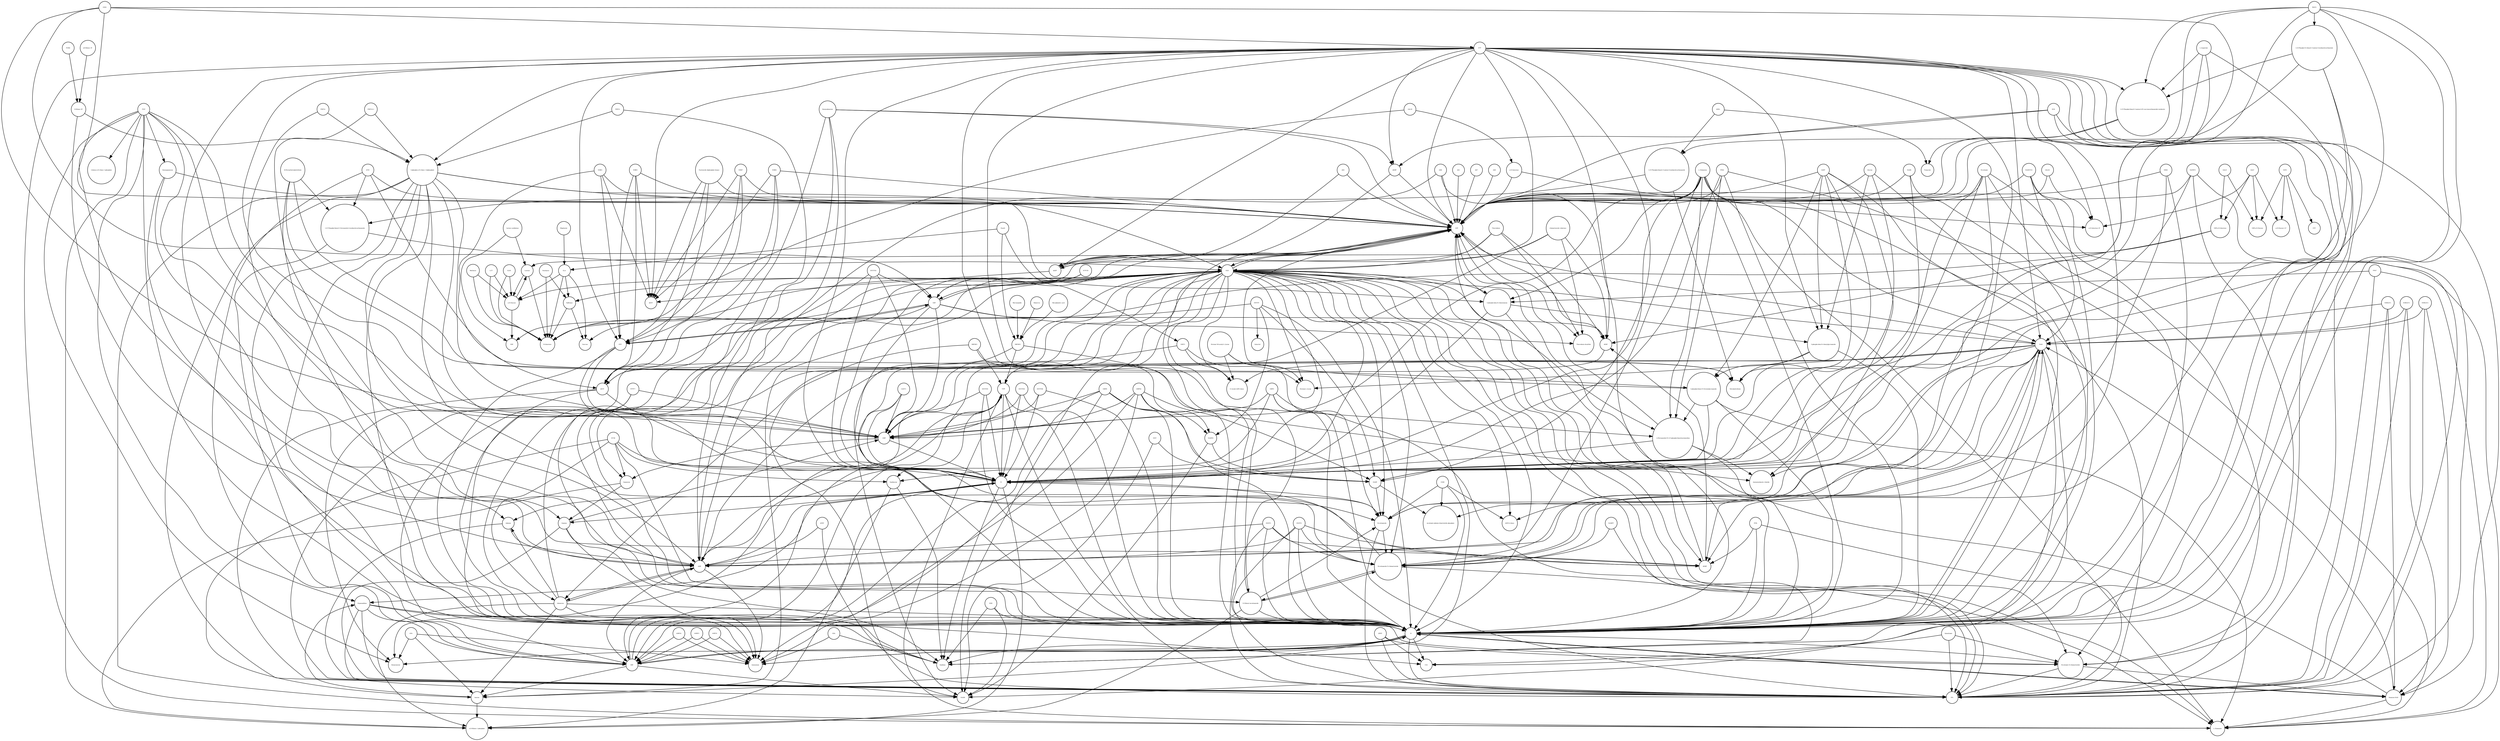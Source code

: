 strict digraph  {
GALE [annotation="http_//identifiers.org/uniprot_Q14376", bipartite=0, cls=macromolecule, fontsize=4, label=GALE, shape=circle];
ENTPD4 [annotation="http_//identifiers.org/uniprot_Q9Y227", bipartite=0, cls=macromolecule, fontsize=4, label=ENTPD4, shape=circle];
Xanthine [annotation="http_//identifiers.org/CHEBI_15318|http_//identifiers.org/pubchem.compound_1188|http_//identifiers.org/bigg.metabolite_xan", bipartite=0, cls="simple chemical", fontsize=4, label=Xanthine, shape=circle];
GALM [annotation="http_//identifiers.org/uniprot_Q96C23", bipartite=0, cls=macromolecule, fontsize=4, label=GALM, shape=circle];
Xanthosine [annotation="http_//identifiers.org/CHEBI_18107|http_//identifiers.org/pubchem.compound_64959|http_//identifiers.org/bigg.metabolite_xtsn", bipartite=0, cls="simple chemical", fontsize=4, label=Xanthosine, shape=circle];
NTPCR [annotation="http_//identifiers.org/uniprot_Q9BSD7", bipartite=0, cls=macromolecule, fontsize=4, label=NTPCR, shape=circle];
"1-(5-Phospho-D-ribosyl)-5-amino-4-imidazolecarboxylate" [annotation="http_//identifiers.org/CHEBI_28413|http_//identifiers.org/pubchem.compound_165388|http_//identifiers.org/bigg.metabolite_5aizc", bipartite=0, cls="simple chemical", fontsize=4, label="1-(5-Phospho-D-ribosyl)-5-amino-4-imidazolecarboxylate", shape=circle];
"⍺D-Ribose 1P" [annotation="http_//identifiers.org/CHEBI_16300|http_//identifiers.org/pubchem.compound_439236|http_//identifiers.org/bigg.metabolite_r1p", bipartite=0, cls="simple chemical", fontsize=4, label="⍺D-Ribose 1P", shape=circle];
NAD [annotation="http_//identifiers.org/CHEBI_15846|http_//identifiers.org/pubchem.compound_5892|http_//identifiers.org/bigg.metabolite_nad", bipartite=0, cls="simple chemical", fontsize=4, label=NAD, shape=circle];
IMPDH1 [annotation="http_//identifiers.org/uniprot_P20839", bipartite=0, cls=macromolecule, fontsize=4, label=IMPDH1, shape=circle];
"5-phospho-beta-D-ribosylamine" [annotation="http_//identifiers.org/CHEBI_37737|http_//identifiers.org/pubchem.compound_439905|http_//identifiers.org/bigg.metabolite_pram", bipartite=0, cls="simple chemical", fontsize=4, label="5-phospho-beta-D-ribosylamine", shape=circle];
"1-(5'-Phosphoribosyl)-5-amino-4-imidazolecarboxamide" [annotation="http_//identifiers.org/CHEBI_18406|http_//identifiers.org/pubchem.compound_65110|http_//identifiers.org/bigg.metabolite_aicar", bipartite=0, cls="simple chemical", fontsize=4, label="1-(5'-Phosphoribosyl)-5-amino-4-imidazolecarboxamide", shape=circle];
Hypoxanthine [annotation="http_//identifiers.org/CHEBI_17368|http_//identifiers.org/pubchem.compound_135398638|http_//identifiers.org/bigg.metabolite_hxan", bipartite=0, cls="simple chemical", fontsize=4, label=Hypoxanthine, shape=circle];
XMP [annotation="http_//identifiers.org/CHEBI_15652|http_//identifiers.org/pubchem.compound_73323|http_//identifiers.org/bigg.metabolite_xmp", bipartite=0, cls="simple chemical", fontsize=4, label=XMP, shape=circle];
ATP [annotation="http_//identifiers.org/CHEBI_15422|http_//identifiers.org/pubchem.compound_5957|http_//identifiers.org/bigg.metabolite_atp", bipartite=0, cls="simple chemical", fontsize=4, label=ATP, shape=circle];
"Histone-L-lysine" [annotation="http_//identifiers.org/CHEBI_5738|http_//identifiers.org/pubchem.substance_5447|http_//identifiers.org/pubchem.substance_223439948", bipartite=0, cls="simple chemical", fontsize=4, label="Histone-L-lysine", shape=circle];
"⍺-D-Ribose 1-phosphate" [annotation="http_//identifiers.org/CHEBI_16300|http_//identifiers.org/pubchem.compound_439236|http_//identifiers.org/bigg.metabolite_r1p", bipartite=0, cls="simple chemical", fontsize=4, label="⍺-D-Ribose 1-phosphate", shape=circle];
GMP [annotation="http_//identifiers.org/CHEBI_17345|http_//identifiers.org/pubchem.compound_135398631|http_//identifiers.org/bigg.metabolite_gmp", bipartite=0, cls="simple chemical", fontsize=4, label=GMP, shape=circle];
GART [annotation="http_//identifiers.org/uniprot_P22102", bipartite=0, cls=macromolecule, fontsize=4, label=GART, shape=circle];
"10-Formyltetrahydrofolate" [annotation="http_//identifiers.org/CHEBI_15637|http_//identifiers.org/pubchem.compound_135450591|http_//identifiers.org/bigg.metabolite_10fthf", bipartite=0, cls="simple chemical", fontsize=4, label="10-Formyltetrahydrofolate", shape=circle];
"Nicotinamide D-ribonucleotide" [annotation="http_//identifiers.org/CHEBI_16171|http_//identifiers.org/pubchem.compound_14180", bipartite=0, cls="simple chemical", fontsize=4, label="Nicotinamide D-ribonucleotide", shape=circle];
DCK [annotation="http_//identifiers.org/uniprot_P27707", bipartite=0, cls=macromolecule, fontsize=4, label=DCK, shape=circle];
Ammonium [annotation="http_//identifiers.org/CHEBI_28938|http_//identifiers.org/pubchem.compound_223|http_//identifiers.org/bigg.metabolite_nh4", bipartite=0, cls="simple chemical", fontsize=4, label=Ammonium, shape=circle];
AMDP2 [annotation="http_//identifiers.org/uniprot_Q01433", bipartite=0, cls=macromolecule, fontsize=4, label=AMDP2, shape=circle];
"lactose synthetase" [annotation="http_//identifiers.org/uniprot_P00709|http_//identifiers.org/uniprot_P15291", bipartite=0, cls=complex, fontsize=4, label="lactose synthetase", shape=circle];
PRPS2 [annotation="http_//identifiers.org/uniprot_P11908", bipartite=0, cls=macromolecule, fontsize=4, label=PRPS2, shape=circle];
ADK [annotation="http_//identifiers.org/uniprot_P55263", bipartite=0, cls=macromolecule, fontsize=4, label=ADK, shape=circle];
H2O [annotation="http_//identifiers.org/CHEBI_15377|http_//identifiers.org/pubchem.compound_962|http_//identifiers.org/bigg.metabolite_h2o", bipartite=0, cls="simple chemical", fontsize=4, label=H2O, shape=circle];
PPi [annotation="http_//identifiers.org/CHEBI_18361|http_//identifiers.org/pubchem.compound_644102|http_//identifiers.org/bigg.metabolite_ppi", bipartite=0, cls="simple chemical", fontsize=4, label=PPi, shape=circle];
CO2 [annotation="http_//identifiers.org/CHEBI_16526|http_//identifiers.org/pubchem.compound_280|http_//identifiers.org/bigg.metabolite_co2", bipartite=0, cls="simple chemical", fontsize=4, label=CO2, shape=circle];
GMPR [annotation="http_//identifiers.org/uniprot_P36959", bipartite=0, cls=macromolecule, fontsize=4, label=GMPR, shape=circle];
QPRT [annotation="http_//identifiers.org/uniprot_Q15274", bipartite=0, cls=macromolecule, fontsize=4, label=QPRT, shape=circle];
NAMPT [annotation="http_//identifiers.org/uniprot_P43490", bipartite=0, cls=macromolecule, fontsize=4, label=NAMPT, shape=circle];
PNP [annotation="http_//identifiers.org/uniprot_P00491", bipartite=0, cls=macromolecule, fontsize=4, label=PNP, shape=circle];
dGDP [annotation="http_//identifiers.org/CHEBI_28862|http_//identifiers.org/pubchem.compound_135398595|http_//identifiers.org/bigg.metabolite_dgdp", bipartite=0, cls="simple chemical", fontsize=4, label=dGDP, shape=circle];
"ribonucleoside reductase" [annotation="http_//identifiers.org/uniprot_P23921|http_//identifiers.org/uniprot_P31350|http_//identifiers.org/uniprot_Q7LG56", bipartite=0, cls=complex, fontsize=4, label="ribonucleoside reductase", shape=circle];
AMPD1 [annotation="http_//identifiers.org/uniprot_P23109", bipartite=0, cls=macromolecule, fontsize=4, label=AMPD1, shape=circle];
AK1 [annotation="http_//identifiers.org/uniprot_P00568", bipartite=0, cls=macromolecule, fontsize=4, label=AK1, shape=circle];
"nicotinate-adenine dinucleotide phosphate" [annotation="http_//identifiers.org/CHEBI_75967|http_//identifiers.org/pubchem.compound_71768143", bipartite=0, cls="simple chemical", fontsize=4, label="nicotinate-adenine dinucleotide phosphate", shape=circle];
"D-Galactose" [annotation="http_//identifiers.org/CHEBI_27667|http_//identifiers.org/pubchem.compound_439353|http_//identifiers.org/bigg.metabolite_gal_bD", bipartite=0, cls="simple chemical", fontsize=4, label="D-Galactose", shape=circle];
Lactose [annotation="http_//identifiers.org/CHEBI_17716|http_//identifiers.org/pubchem.compound_440995|http_//identifiers.org/bigg.metabolite_lcts", bipartite=0, cls="simple chemical", fontsize=4, label=Lactose, shape=circle];
"D-Ribose 5P" [annotation="http_//identifiers.org/CHEBI_78679|http_//identifiers.org/pubchem.compound_439167", bipartite=0, cls="simple chemical", fontsize=4, label="D-Ribose 5P", shape=circle];
PRPS1 [annotation="http_//identifiers.org/uniprot_P60891", bipartite=0, cls=macromolecule, fontsize=4, label=PRPS1, shape=circle];
Glycine [annotation="http_//identifiers.org/CHEBI_15428|http_//identifiers.org/pubchem.compound_750|http_//identifiers.org/bigg.metabolite_gly", bipartite=0, cls="simple chemical", fontsize=4, label=Glycine, shape=circle];
NADP [annotation="http_//identifiers.org/CHEBI_18009|http_//identifiers.org/pubchem.compound_5886|http_//identifiers.org/bigg.metabolite_nadp", bipartite=0, cls="simple chemical", fontsize=4, label=NADP, shape=circle];
NME3 [annotation="http_//identifiers.org/uniprot_Q13232", bipartite=0, cls=macromolecule, fontsize=4, label=NME3, shape=circle];
NNT [annotation="http_//identifiers.org/uniprot_Q13423", bipartite=0, cls=macromolecule, fontsize=4, label=NNT, shape=circle];
dGTP [annotation="http_//identifiers.org/CHEBI_16497|http_//identifiers.org/pubchem.compound_135398599|http_//identifiers.org/bigg.metabolite_dgtp", bipartite=0, cls="simple chemical", fontsize=4, label=dGTP, shape=circle];
Deoxyadenosine [annotation="http_//identifiers.org/CHEBI_17256|http_//identifiers.org/pubchem.compound_13730|http_//identifiers.org/bigg.metabolite_dadsn", bipartite=0, cls="simple chemical", fontsize=4, label=Deoxyadenosine, shape=circle];
SIRT5 [annotation="urn_miriam_pubmed_17694089|http_//identifiers.org/uniprot_Q9NXA8", bipartite=0, cls=macromolecule, fontsize=4, label=SIRT5, shape=circle];
"1-(5'-Phosphoribosyl)-5-formamido-4-imidazolecarboxamide" [annotation="http_//identifiers.org/CHEBI_18381|http_//identifiers.org/pubchem.compound_166760|http_//identifiers.org/bigg.metabolite_fprica", bipartite=0, cls="simple chemical", fontsize=4, label="1-(5'-Phosphoribosyl)-5-formamido-4-imidazolecarboxamide", shape=circle];
ENTPD2 [annotation="http_//identifiers.org/uniprot_Q9Y5L3", bipartite=0, cls=macromolecule, fontsize=4, label=ENTPD2, shape=circle];
Nsp14 [annotation="urn_miriam_doi_10.1101%2F2020.03.22.002386|http_//identifiers.org/uniprot_P0C6X7", bipartite=0, cls=macromolecule, fontsize=4, label=Nsp14, shape=circle];
Stachyose [annotation="http_//identifiers.org/CHEBI_17164|http_//identifiers.org/pubchem.compound_439531|http_//identifiers.org/bigg.metabolite_stys", bipartite=0, cls="simple chemical", fontsize=4, label=Stachyose, shape=circle];
CD38 [annotation="urn_miriam_pubmed_16690024|http_//identifiers.org/uniprot_P28907", bipartite=0, cls=macromolecule, fontsize=4, label=CD38, shape=circle];
XDH [annotation="http_//identifiers.org/uniprot_P47989", bipartite=0, cls=macromolecule, fontsize=4, label=XDH, shape=circle];
GMPR2 [annotation="http_//identifiers.org/uniprot_Q9P2T1", bipartite=0, cls=macromolecule, fontsize=4, label=GMPR2, shape=circle];
Pi [annotation="http_//identifiers.org/CHEBI_18367|http_//identifiers.org/pubchem.compound_1061|http_//identifiers.org/bigg.metabolite_pi", bipartite=0, cls="simple chemical", fontsize=4, label=Pi, shape=circle];
"5-phospho-⍺-D-ribose 1-diphosphate" [annotation="http_//identifiers.org/CHEBI_17111|http_//identifiers.org/pubchem.compound_7339|http_//identifiers.org/bigg.metabolite_prpp", bipartite=0, cls="simple chemical", fontsize=4, label="5-phospho-⍺-D-ribose 1-diphosphate", shape=circle];
HPRT1 [annotation="http_//identifiers.org/uniprot_P00492", bipartite=0, cls=macromolecule, fontsize=4, label=HPRT1, shape=circle];
NME6 [annotation="http_//identifiers.org/uniprot_O75414", bipartite=0, cls=macromolecule, fontsize=4, label=NME6, shape=circle];
NME7 [annotation="http_//identifiers.org/uniprot_Q9Y5B8", bipartite=0, cls=macromolecule, fontsize=4, label=NME7, shape=circle];
Melibiose [annotation="http_//identifiers.org/CHEBI_28053|http_//identifiers.org/pubchem.compound_440658|http_//identifiers.org/bigg.metabolite_melib", bipartite=0, cls="simple chemical", fontsize=4, label=Melibiose, shape=circle];
"Deamino-NAD" [annotation="http_//identifiers.org/CHEBI_18304|http_//identifiers.org/pubchem.compound_135421870|http_//identifiers.org/bigg.metabolite_dnad", bipartite=0, cls="simple chemical", fontsize=4, label="Deamino-NAD", shape=circle];
"UDP-⍺-D-Galactose" [annotation="http_//identifiers.org/CHEBI_66914|http_//identifiers.org/pubchem.compound_18068|http_//identifiers.org/bigg.metabolite_udpgal", bipartite=0, cls="simple chemical", fontsize=4, label="UDP-⍺-D-Galactose", shape=circle];
AK7 [annotation="http_//identifiers.org/uniprot_Q96M32", bipartite=0, cls=macromolecule, fontsize=4, label=AK7, shape=circle];
ENTPD6 [annotation="http_//identifiers.org/uniprot_O75354", bipartite=0, cls=macromolecule, fontsize=4, label=ENTPD6, shape=circle];
NADH [annotation="http_//identifiers.org/CHEBI_16908|http_//identifiers.org/pubchem.compound_439153|http_//identifiers.org/bigg.metabolite_nadh", bipartite=0, cls="simple chemical", fontsize=4, label=NADH, shape=circle];
"5-phospho-beta-D-ribosylglycinamide" [annotation="http_//identifiers.org/CHEBI_143788|http_//identifiers.org/pubchem.compound_129630972|http_//identifiers.org/bigg.metabolite_gar", bipartite=0, cls="simple chemical", fontsize=4, label="5-phospho-beta-D-ribosylglycinamide", shape=circle];
"Aminoimidazole ribotide" [annotation="http_//identifiers.org/CHEBI_138560|http_//identifiers.org/pubchem.compound_161500|http_//identifiers.org/bigg.metabolite_airs", bipartite=0, cls="simple chemical", fontsize=4, label="Aminoimidazole ribotide", shape=circle];
NADPH [annotation="http_//identifiers.org/CHEBI_16474|http_//identifiers.org/pubchem.compound_5884|http_//identifiers.org/bigg.metabolite_nadph", bipartite=0, cls="simple chemical", fontsize=4, label=NADPH, shape=circle];
Guanosine [annotation="http_//identifiers.org/CHEBI_16750|http_//identifiers.org/pubchem.compound_135398635|http_//identifiers.org/bigg.metabolite_gsn", bipartite=0, cls="simple chemical", fontsize=4, label=Guanosine, shape=circle];
ADP [annotation="http_//identifiers.org/CHEBI_16761|http_//identifiers.org/pubchem.compound_6022|http_//identifiers.org/bigg.metabolite_adp", bipartite=0, cls="simple chemical", fontsize=4, label=ADP, shape=circle];
dADP [annotation="http_//identifiers.org/CHEBI_16174|http_//identifiers.org/pubchem.compound_188966|http_//identifiers.org/bigg.metabolite_dadp", bipartite=0, cls="simple chemical", fontsize=4, label=dADP, shape=circle];
"ADP-D-ribose" [annotation="http_//identifiers.org/CHEBI_16960|http_//identifiers.org/pubchem.compound_33576", bipartite=0, cls="simple chemical", fontsize=4, label="ADP-D-ribose", shape=circle];
GUK1 [annotation="urn_miriam_pubmed_8663313|http_//identifiers.org/uniprot_Q16774", bipartite=0, cls=macromolecule, fontsize=4, label=GUK1, shape=circle];
ADA [annotation="http_//identifiers.org/uniprot_P00813", bipartite=0, cls=macromolecule, fontsize=4, label=ADA, shape=circle];
dATP [annotation="http_//identifiers.org/CHEBI_16284|http_//identifiers.org/pubchem.compound_15993|http_//identifiers.org/bigg.metabolite_datp", bipartite=0, cls="simple chemical", fontsize=4, label=dATP, shape=circle];
AMP [annotation="http_//identifiers.org/CHEBI_16027|http_//identifiers.org/pubchem.compound_6083|http_//identifiers.org/bigg.metabolite_amp", bipartite=0, cls="simple chemical", fontsize=4, label=AMP, shape=circle];
NME5 [annotation="http_//identifiers.org/uniprot_P56597", bipartite=0, cls=macromolecule, fontsize=4, label=NME5, shape=circle];
"UDP-⍺-D-Glucose" [annotation="http_//identifiers.org/CHEBI_46229|http_//identifiers.org/pubchem.compound_8629|http_//identifiers.org/bigg.metabolite_udpg", bipartite=0, cls="simple chemical", fontsize=4, label="UDP-⍺-D-Glucose", shape=circle];
Merimepodib [annotation="urn_miriam_pubmed_10878288|http_//identifiers.org/pubchem.compound_53241", bipartite=0, cls="simple chemical", fontsize=4, label=Merimepodib, shape=circle];
NAPRT1 [annotation="http_//identifiers.org/uniprot_Q6XQN6", bipartite=0, cls=macromolecule, fontsize=4, label=NAPRT1, shape=circle];
NT5E [annotation="urn_miriam_pubmed_2848759|http_//identifiers.org/uniprot_P21589", bipartite=0, cls=macromolecule, fontsize=4, label=NT5E, shape=circle];
LCT [annotation="http_//identifiers.org/uniprot_P09848", bipartite=0, cls=macromolecule, fontsize=4, label=LCT, shape=circle];
"Thioredoxin disulfide" [annotation="http_//identifiers.org/CHEBI_18191|http_//identifiers.org/pubchem.substance_11533266|http_//identifiers.org/pubchem.substance_3636", bipartite=0, cls="simple chemical", fontsize=4, label="Thioredoxin disulfide", shape=circle];
GALK1 [annotation="http_//identifiers.org/uniprot_P51570", bipartite=0, cls=macromolecule, fontsize=4, label=GALK1, shape=circle];
GDP [annotation="http_//identifiers.org/CHEBI_17552|http_//identifiers.org/pubchem.compound_135398619|http_//identifiers.org/bigg.metabolite_gdp", bipartite=0, cls="simple chemical", fontsize=4, label=GDP, shape=circle];
H [annotation="http_//identifiers.org/CHEBI_24636|http_//identifiers.org/pubchem.compound_1038|http_//identifiers.org/bigg.metabolite_h", bipartite=0, cls="simple chemical", fontsize=4, label=H, shape=circle];
"⍺-D-Glucose" [annotation="http_//identifiers.org/CHEBI_28102|http_//identifiers.org/pubchem.compound_79025|http_//identifiers.org/bigg.metabolite_glc__D", bipartite=0, cls="simple chemical", fontsize=4, label="⍺-D-Glucose", shape=circle];
UDP [annotation="http_//identifiers.org/CHEBI_17659|http_//identifiers.org/pubchem.compound_6031|http_//identifiers.org/bigg.metabolite_udp", bipartite=0, cls="simple chemical", fontsize=4, label=UDP, shape=circle];
"Histone N6-acetyl-L-lysine" [annotation="http_//identifiers.org/pubchem.substance_5094", bipartite=0, cls="simple chemical", fontsize=4, label="Histone N6-acetyl-L-lysine", shape=circle];
Nicotinate [annotation="http_//identifiers.org/CHEBI_32544|http_//identifiers.org/pubchem.compound_937|http_//identifiers.org/bigg.metabolite_nicnt", bipartite=0, cls="simple chemical", fontsize=4, label=Nicotinate, shape=circle];
"2-deoxy-⍺-D-ribose 1-phosphate" [annotation="http_//identifiers.org/CHEBI_28542|http_//identifiers.org/pubchem.compound_439287|http_//identifiers.org/bigg.metabolite_2dr1p", bipartite=0, cls="simple chemical", fontsize=4, label="2-deoxy-⍺-D-ribose 1-phosphate", shape=circle];
Deoxyinosine [annotation="http_//identifiers.org/CHEBI_28997|http_//identifiers.org/pubchem.compound_135398593|http_//identifiers.org/bigg.metabolite_din", bipartite=0, cls="simple chemical", fontsize=4, label=Deoxyinosine, shape=circle];
UTP [annotation="http_//identifiers.org/CHEBI_15713|http_//identifiers.org/pubchem.compound_6133|http_//identifiers.org/bigg.metabolite_utp", bipartite=0, cls="simple chemical", fontsize=4, label=UTP, shape=circle];
NMNAT1 [annotation="urn_miriam_pubmed_12359228|http_//identifiers.org/uniprot_Q9HAN9", bipartite=0, cls=macromolecule, fontsize=4, label=NMNAT1, shape=circle];
PAICS [annotation="http_//identifiers.org/uniprot_P22234", bipartite=0, cls=macromolecule, fontsize=4, label=PAICS, shape=circle];
Deoxyguanosine [annotation="http_//identifiers.org/CHEBI_17172|http_//identifiers.org/pubchem.compound_135398592|http_//identifiers.org/bigg.metabolite_dgsn", bipartite=0, cls="simple chemical", fontsize=4, label=Deoxyguanosine, shape=circle];
ENPP1 [annotation="http_//identifiers.org/uniprot_P22413", bipartite=0, cls=macromolecule, fontsize=4, label=ENPP1, shape=circle];
Nicotinamide [annotation="http_//identifiers.org/CHEBI_17154|http_//identifiers.org/pubchem.compound_936|http_//identifiers.org/bigg.metabolite_ncam", bipartite=0, cls="simple chemical", fontsize=4, label=Nicotinamide, shape=circle];
Raffinose [annotation="http_//identifiers.org/CHEBI_16634|http_//identifiers.org/pubchem.compound_439242|http_//identifiers.org/bigg.metabolite_raffin", bipartite=0, cls="simple chemical", fontsize=4, label=Raffinose, shape=circle];
NRK1 [annotation="http_//identifiers.org/uniprot_Q9NWW6", bipartite=0, cls=macromolecule, fontsize=4, label=NRK1, shape=circle];
PPAT [annotation="http_//identifiers.org/uniprot_Q06203", bipartite=0, cls=macromolecule, fontsize=4, label=PPAT, shape=circle];
GMPS [annotation="urn_miriam_pubmed_8089153|http_//identifiers.org/uniprot_P49915", bipartite=0, cls=macromolecule, fontsize=4, label=GMPS, shape=circle];
PFAS [annotation="http_//identifiers.org/uniprot_O15067", bipartite=0, cls=macromolecule, fontsize=4, label=PFAS, shape=circle];
"2-(Formamido)-N1-(5'-phosphoribosyl)acetamidine" [annotation="http_//identifiers.org/pubchem.compound_5462266|http_//identifiers.org/bigg.metabolite_fpram", bipartite=0, cls="simple chemical", fontsize=4, label="2-(Formamido)-N1-(5'-phosphoribosyl)acetamidine", shape=circle];
AK5 [annotation="http_//identifiers.org/uniprot_Q9Y6K8", bipartite=0, cls=macromolecule, fontsize=4, label=AK5, shape=circle];
"⍺-D-Galactose-1P" [annotation="http_//identifiers.org/CHEBI_17973|http_//identifiers.org/pubchem.compound_123912|http_//identifiers.org/bigg.metabolite_gal1p", bipartite=0, cls="simple chemical", fontsize=4, label="⍺-D-Galactose-1P", shape=circle];
"L-Glutamate" [annotation="http_//identifiers.org/CHEBI_16015|http_//identifiers.org/pubchem.compound_33032|http_//identifiers.org/bigg.metabolite_glu__L", bipartite=0, cls="simple chemical", fontsize=4, label="L-Glutamate", shape=circle];
NMNAT3 [annotation="urn_miriam_pubmed_17402747|http_//identifiers.org/uniprot_Q96T66", bipartite=0, cls=macromolecule, fontsize=4, label=NMNAT3, shape=circle];
Fumarate [annotation="http_//identifiers.org/CHEBI_29806|http_//identifiers.org/pubchem.compound_5460307|http_//identifiers.org/bigg.metabolite_fum", bipartite=0, cls="simple chemical", fontsize=4, label=Fumarate, shape=circle];
CANT1 [annotation="http_//identifiers.org/uniprot_Q8WVQ1", bipartite=0, cls=macromolecule, fontsize=4, label=CANT1, shape=circle];
Sucrose [annotation="http_//identifiers.org/CHEBI_17992|http_//identifiers.org/pubchem.compound_5988|http_//identifiers.org/bigg.metabolite_sucr", bipartite=0, cls="simple chemical", fontsize=4, label=Sucrose, shape=circle];
Tetrahydrofolate [annotation="http_//identifiers.org/CHEBI_67016|http_//identifiers.org/pubchem.compound_135444742|http_//identifiers.org/bigg.metabolite_thf", bipartite=0, cls="simple chemical", fontsize=4, label=Tetrahydrofolate, shape=circle];
Quinolinate [annotation="http_//identifiers.org/CHEBI_16675|http_//identifiers.org/pubchem.compound_1066|http_//identifiers.org/bigg.metabolite_quln", bipartite=0, cls="simple chemical", fontsize=4, label=Quinolinate, shape=circle];
Adenosine [annotation="http_//identifiers.org/CHEBI_16335|http_//identifiers.org/pubchem.compound_60961|http_//identifiers.org/bigg.metabolite_adn", bipartite=0, cls="simple chemical", fontsize=4, label=Adenosine, shape=circle];
"Nucleoside diphosphate kinase" [annotation="http_//identifiers.org/uniprot_P15531|http_//identifiers.org/uniprot_P22392", bipartite=0, cls=complex, fontsize=4, label="Nucleoside diphosphate kinase", shape=circle];
NADSYN1 [annotation="urn_miriam_pubmed_12547821|http_//identifiers.org/uniprot_Q6IA69", bipartite=0, cls=macromolecule, fontsize=4, label=NADSYN1, shape=circle];
Guanine [annotation="http_//identifiers.org/CHEBI_16235|http_//identifiers.org/pubchem.compound_135398634|http_//identifiers.org/bigg.metabolite_gua", bipartite=0, cls="simple chemical", fontsize=4, label=Guanine, shape=circle];
Migalastat [annotation="urn_miriam_pubmed_10866822|http_//identifiers.org/CHEBI_135923|http_//identifiers.org/pubchem.compound_176077", bipartite=0, cls="simple chemical", fontsize=4, label=Migalastat, shape=circle];
NMNAT2 [annotation="urn_miriam_pubmed_12359228|http_//identifiers.org/uniprot_Q9BZQ4", bipartite=0, cls=macromolecule, fontsize=4, label=NMNAT2, shape=circle];
"5-phosphoribosyl-N-formylglycinamide" [annotation="http_//identifiers.org/pubchem.compound_129652037|http_//identifiers.org/bigg.metabolite_fgam", bipartite=0, cls="simple chemical", fontsize=4, label="5-phosphoribosyl-N-formylglycinamide", shape=circle];
"L-Glutamine" [annotation="http_//identifiers.org/CHEBI_18050|http_//identifiers.org/pubchem.compound_5961|http_//identifiers.org/bigg.metabolite_gln__L", bipartite=0, cls="simple chemical", fontsize=4, label="L-Glutamine", shape=circle];
IMP [annotation="http_//identifiers.org/CHEBI_17202|http_//identifiers.org/pubchem.compound_135398640|http_//identifiers.org/bigg.metabolite_imp", bipartite=0, cls="simple chemical", fontsize=4, label=IMP, shape=circle];
dAMP [annotation="http_//identifiers.org/CHEBI_17713|http_//identifiers.org/pubchem.compound_12599|http_//identifiers.org/bigg.metabolite_damp", bipartite=0, cls="simple chemical", fontsize=4, label=dAMP, shape=circle];
GLA [annotation="http_//identifiers.org/uniprot_P06280", bipartite=0, cls=macromolecule, fontsize=4, label=GLA, shape=circle];
ADSL [annotation="http_//identifiers.org/uniprot_P30566", bipartite=0, cls=macromolecule, fontsize=4, label=ADSL, shape=circle];
Inosine [annotation="http_//identifiers.org/CHEBI_17596|http_//identifiers.org/pubchem.compound_35398641|http_//identifiers.org/bigg.metabolite_ins", bipartite=0, cls="simple chemical", fontsize=4, label=Inosine, shape=circle];
"⍺-D-Glucose-1-P" [annotation="http_//identifiers.org/CHEBI_29042|http_//identifiers.org/pubchem.compound_439165|http_//identifiers.org/bigg.metabolite_g1p", bipartite=0, cls="simple chemical", fontsize=4, label="⍺-D-Glucose-1-P", shape=circle];
"⍺-D-Galactose" [annotation="http_//identifiers.org/CHEBI_28061|http_//identifiers.org/pubchem.compound_439357|http_//identifiers.org/bigg.metabolite_gal", bipartite=0, cls="simple chemical", fontsize=4, label="⍺-D-Galactose", shape=circle];
PRPS1L1 [annotation="http_//identifiers.org/uniprot_P21108", bipartite=0, cls=macromolecule, fontsize=4, label=PRPS1L1, shape=circle];
Ribavirin [annotation="urn_miriam_pubmed_22555152|http_//identifiers.org/CHEBI_63580|http_//identifiers.org/pubchem.compound_37542", bipartite=0, cls="simple chemical", fontsize=4, label=Ribavirin, shape=circle];
GTP [annotation="http_//identifiers.org/CHEBI_15996|http_//identifiers.org/pubchem.compound_35398633|http_//identifiers.org/bigg.metabolite_gtp", bipartite=0, cls="simple chemical", fontsize=4, label=GTP, shape=circle];
"1-(5'-Phosphoribosyl)-5-amino-4-(N-succinocarboxamide)-imidazole" [annotation="http_//identifiers.org/CHEBI_18319|http_//identifiers.org/pubchem.compound_160666", bipartite=0, cls="simple chemical", fontsize=4, label="1-(5'-Phosphoribosyl)-5-amino-4-(N-succinocarboxamide)-imidazole", shape=circle];
"O-Acetyl-ADP-ribose" [annotation="http_//identifiers.org/CHEBI_76279|http_//identifiers.org/pubchem.compound_72193709", bipartite=0, cls="simple chemical", fontsize=4, label="O-Acetyl-ADP-ribose", shape=circle];
"L-Aspartate" [annotation="http_//identifiers.org/CHEBI_17053|http_//identifiers.org/pubchem.compound_5960|http_//identifiers.org/bigg.metabolite_asp__L", bipartite=0, cls="simple chemical", fontsize=4, label="L-Aspartate", shape=circle];
GLB1 [annotation="http_//identifiers.org/uniprot_P16278", bipartite=0, cls=macromolecule, fontsize=4, label=GLB1, shape=circle];
PGM2 [annotation="http_//identifiers.org/uniprot_Q96G03", bipartite=0, cls=macromolecule, fontsize=4, label=PGM2, shape=circle];
dGMP [annotation="http_//identifiers.org/CHEBI_16192|http_//identifiers.org/pubchem.compound_135398597|http_//identifiers.org/bigg.metabolite_dgmp", bipartite=0, cls="simple chemical", fontsize=4, label=dGMP, shape=circle];
ENTPD5 [annotation="http_//identifiers.org/uniprot_O75356", bipartite=0, cls=macromolecule, fontsize=4, label=ENTPD5, shape=circle];
IMPDH2 [annotation="http_//identifiers.org/uniprot_P12268", bipartite=0, cls=macromolecule, fontsize=4, label=IMPDH2, shape=circle];
AK8 [annotation="http_//identifiers.org/uniprot_Q96MA6", bipartite=0, cls=macromolecule, fontsize=4, label=AK8, shape=circle];
Galacitol [annotation="http_//identifiers.org/CHEBI_16813|http_//identifiers.org/pubchem.compound_11850|http_//identifiers.org/bigg.metabolite_galt", bipartite=0, cls="simple chemical", fontsize=4, label=Galacitol, shape=circle];
GDA [annotation="http_//identifiers.org/uniprot_Q9Y2T3", bipartite=0, cls=macromolecule, fontsize=4, label=GDA, shape=circle];
AKR1B1 [annotation="http_//identifiers.org/uniprot_P15121", bipartite=0, cls=macromolecule, fontsize=4, label=AKR1B1, shape=circle];
ITPA [annotation="http_//identifiers.org/uniprot_Q9BY32", bipartite=0, cls=macromolecule, fontsize=4, label=ITPA, shape=circle];
NADK [annotation="http_//identifiers.org/uniprot_O95544", bipartite=0, cls=macromolecule, fontsize=4, label=NADK, shape=circle];
"N-Ribosyl-nicotinamide" [annotation="http_//identifiers.org/CHEBI_15927|http_//identifiers.org/pubchem.compound_439924|http_//identifiers.org/bigg.metabolite_rnam", bipartite=0, cls="simple chemical", fontsize=4, label="N-Ribosyl-nicotinamide", shape=circle];
Adenine [annotation="http_//identifiers.org/CHEBI_16708|http_//identifiers.org/pubchem.compound_190|http_//identifiers.org/bigg.metabolite_ade", bipartite=0, cls="simple chemical", fontsize=4, label=Adenine, shape=circle];
UGP2 [annotation="http_//identifiers.org/uniprot_Q16851", bipartite=0, cls=macromolecule, fontsize=4, label=UGP2, shape=circle];
"Nicotinate D-ribonucleotide" [annotation="http_//identifiers.org/CHEBI_15763|http_//identifiers.org/pubchem.compound_121992|http_//identifiers.org/bigg.metabolite_nicrnt", bipartite=0, cls="simple chemical", fontsize=4, label="Nicotinate D-ribonucleotide", shape=circle];
"Mycophenolic acid" [annotation="urn_miriam_pubmed_5799033|http_//identifiers.org/CHEBI_168396|http_//identifiers.org/pubchem.compound_446541", bipartite=0, cls="simple chemical", fontsize=4, label="Mycophenolic acid", shape=circle];
APRT [annotation="http_//identifiers.org/uniprot_P07741", bipartite=0, cls=macromolecule, fontsize=4, label=APRT, shape=circle];
AMPD3 [annotation="http_//identifiers.org/uniprot_Q01432", bipartite=0, cls=macromolecule, fontsize=4, label=AMPD3, shape=circle];
ENPP3 [annotation="http_//identifiers.org/uniprot_O14638", bipartite=0, cls=macromolecule, fontsize=4, label=ENPP3, shape=circle];
ATIC [annotation="http_//identifiers.org/uniprot_P31939", bipartite=0, cls=macromolecule, fontsize=4, label=ATIC, shape=circle];
GALT [annotation="http_//identifiers.org/uniprot_P07902", bipartite=0, cls=macromolecule, fontsize=4, label=GALT, shape=circle];
Thioredoxin [annotation="http_//identifiers.org/CHEBI_15033|http_//identifiers.org/pubchem.substance_223441017|http_//identifiers.org/pubchem.substance_3635", bipartite=0, cls="simple chemical", fontsize=4, label=Thioredoxin, shape=circle];
GALE -> "UDP-⍺-D-Galactose"  [annotation="urn_miriam_kegg.reaction_R00291|urn_miriam_pubmed_31827638", interaction_type=catalysis];
GALE -> "UDP-⍺-D-Glucose"  [annotation="urn_miriam_kegg.reaction_R00291|urn_miriam_pubmed_31827638", interaction_type=catalysis];
ENTPD4 -> H  [annotation="urn_miriam_kegg.reaction_R00328", interaction_type=catalysis];
ENTPD4 -> GMP  [annotation="urn_miriam_kegg.reaction_R00328", interaction_type=catalysis];
ENTPD4 -> Pi  [annotation="urn_miriam_kegg.reaction_R00328", interaction_type=catalysis];
GALM -> "⍺-D-Galactose"  [annotation="urn_miriam_pubmed_9778377|urn_miriam_pubmed_15026423|urn_miriam_kegg.reaction_R10619", interaction_type=catalysis];
GALM -> "D-Galactose"  [annotation="urn_miriam_pubmed_9778377|urn_miriam_pubmed_15026423|urn_miriam_kegg.reaction_R10619", interaction_type=catalysis];
Xanthosine -> "⍺-D-Ribose 1-phosphate"  [annotation="", interaction_type=production];
Xanthosine -> Xanthine  [annotation="", interaction_type=production];
NTPCR -> H  [annotation="urn_miriam_pubmed_17291528|urn_miriam_kegg.reaction_R00335", interaction_type=catalysis];
NTPCR -> GDP  [annotation="urn_miriam_pubmed_17291528|urn_miriam_kegg.reaction_R00335", interaction_type=catalysis];
NTPCR -> Pi  [annotation="urn_miriam_pubmed_17291528|urn_miriam_kegg.reaction_R00335", interaction_type=catalysis];
"1-(5-Phospho-D-ribosyl)-5-amino-4-imidazolecarboxylate" -> H  [annotation="", interaction_type=production];
"1-(5-Phospho-D-ribosyl)-5-amino-4-imidazolecarboxylate" -> ADP  [annotation="", interaction_type=production];
"1-(5-Phospho-D-ribosyl)-5-amino-4-imidazolecarboxylate" -> Pi  [annotation="", interaction_type=production];
"1-(5-Phospho-D-ribosyl)-5-amino-4-imidazolecarboxylate" -> "1-(5'-Phosphoribosyl)-5-amino-4-(N-succinocarboxamide)-imidazole"  [annotation="", interaction_type=production];
"⍺D-Ribose 1P" -> "D-Ribose 5P"  [annotation="", interaction_type=production];
NAD -> NADP  [annotation="", interaction_type=production];
NAD -> NADH  [annotation="", interaction_type=production];
NAD -> H  [annotation="", interaction_type=production];
NAD -> "ADP-D-ribose"  [annotation="", interaction_type=production];
NAD -> Nicotinamide  [annotation="", interaction_type=production];
NAD -> "O-Acetyl-ADP-ribose"  [annotation="", interaction_type=production];
NAD -> "Histone-L-lysine"  [annotation="", interaction_type=production];
NAD -> XMP  [annotation="", interaction_type=production];
NAD -> "Nicotinamide D-ribonucleotide"  [annotation="", interaction_type=production];
NAD -> AMP  [annotation="", interaction_type=production];
NAD -> Xanthine  [annotation="", interaction_type=production];
NAD -> ADP  [annotation="", interaction_type=production];
IMPDH1 -> XMP  [annotation="", interaction_type=catalysis];
IMPDH1 -> H  [annotation="", interaction_type=catalysis];
IMPDH1 -> NADH  [annotation="", interaction_type=catalysis];
"5-phospho-beta-D-ribosylamine" -> "5-phospho-beta-D-ribosylglycinamide"  [annotation="", interaction_type=production];
"5-phospho-beta-D-ribosylamine" -> ADP  [annotation="", interaction_type=production];
"5-phospho-beta-D-ribosylamine" -> Pi  [annotation="", interaction_type=production];
"5-phospho-beta-D-ribosylamine" -> H  [annotation="", interaction_type=production];
"1-(5'-Phosphoribosyl)-5-amino-4-imidazolecarboxamide" -> Tetrahydrofolate  [annotation="", interaction_type=production];
"1-(5'-Phosphoribosyl)-5-amino-4-imidazolecarboxamide" -> "1-(5'-Phosphoribosyl)-5-formamido-4-imidazolecarboxamide"  [annotation="", interaction_type=production];
Hypoxanthine -> IMP  [annotation="", interaction_type=production];
Hypoxanthine -> PPi  [annotation="", interaction_type=production];
Hypoxanthine -> H  [annotation="", interaction_type=production];
Hypoxanthine -> Xanthine  [annotation="", interaction_type=production];
Hypoxanthine -> NADH  [annotation="", interaction_type=production];
XMP -> GMP  [annotation="", interaction_type=production];
XMP -> "L-Glutamate"  [annotation="", interaction_type=production];
XMP -> H  [annotation="", interaction_type=production];
XMP -> AMP  [annotation="", interaction_type=production];
XMP -> PPi  [annotation="", interaction_type=production];
XMP -> Pi  [annotation="", interaction_type=production];
XMP -> Xanthosine  [annotation="", interaction_type=production];
ATP -> H  [annotation="", interaction_type=production];
ATP -> Pi  [annotation="", interaction_type=production];
ATP -> ADP  [annotation="", interaction_type=production];
ATP -> "2-(Formamido)-N1-(5'-phosphoribosyl)acetamidine"  [annotation="", interaction_type=production];
ATP -> "L-Glutamate"  [annotation="", interaction_type=production];
ATP -> "Aminoimidazole ribotide"  [annotation="", interaction_type=production];
ATP -> "5-phospho-beta-D-ribosylglycinamide"  [annotation="", interaction_type=production];
ATP -> AMP  [annotation="", interaction_type=production];
ATP -> PPi  [annotation="", interaction_type=production];
ATP -> "Nicotinate D-ribonucleotide"  [annotation="", interaction_type=production];
ATP -> dADP  [annotation="", interaction_type=production];
ATP -> dGTP  [annotation="", interaction_type=production];
ATP -> "Deamino-NAD"  [annotation="", interaction_type=production];
ATP -> dATP  [annotation="", interaction_type=production];
ATP -> NAD  [annotation="", interaction_type=production];
ATP -> GMP  [annotation="", interaction_type=production];
ATP -> GTP  [annotation="", interaction_type=production];
ATP -> "⍺-D-Galactose-1P"  [annotation="", interaction_type=production];
ATP -> "5-phospho-⍺-D-ribose 1-diphosphate"  [annotation="", interaction_type=production];
ATP -> "Nicotinamide D-ribonucleotide"  [annotation="", interaction_type=production];
ATP -> dGMP  [annotation="", interaction_type=production];
ATP -> dGDP  [annotation="", interaction_type=production];
ATP -> "1-(5'-Phosphoribosyl)-5-amino-4-(N-succinocarboxamide)-imidazole"  [annotation="", interaction_type=production];
ATP -> dAMP  [annotation="", interaction_type=production];
ATP -> NADP  [annotation="", interaction_type=production];
GMP -> Guanosine  [annotation="", interaction_type=production];
GMP -> Pi  [annotation="", interaction_type=production];
GART -> ADP  [annotation="urn_miriam_kegg.reaction_R04208|urn_miriam_pubmed_13405929", interaction_type=catalysis];
GART -> H  [annotation="urn_miriam_kegg.reaction_R04208|urn_miriam_pubmed_13405929", interaction_type=catalysis];
GART -> Pi  [annotation="urn_miriam_kegg.reaction_R04208|urn_miriam_pubmed_13405929", interaction_type=catalysis];
GART -> "5-phospho-beta-D-ribosylglycinamide"  [annotation="urn_miriam_pubmed_13563520|urn_miriam_kegg.reaction_R04144", interaction_type=catalysis];
GART -> "5-phosphoribosyl-N-formylglycinamide"  [annotation="urn_miriam_kegg.reaction_R04325|urn_miriam_pubmed_2183217", interaction_type=catalysis];
GART -> Tetrahydrofolate  [annotation="urn_miriam_kegg.reaction_R04325|urn_miriam_pubmed_2183217", interaction_type=catalysis];
GART -> "Aminoimidazole ribotide"  [annotation="urn_miriam_kegg.reaction_R04208|urn_miriam_pubmed_13405929", interaction_type=catalysis];
"10-Formyltetrahydrofolate" -> Tetrahydrofolate  [annotation="", interaction_type=production];
"10-Formyltetrahydrofolate" -> "5-phosphoribosyl-N-formylglycinamide"  [annotation="", interaction_type=production];
"10-Formyltetrahydrofolate" -> H  [annotation="", interaction_type=production];
"10-Formyltetrahydrofolate" -> "1-(5'-Phosphoribosyl)-5-formamido-4-imidazolecarboxamide"  [annotation="", interaction_type=production];
"Nicotinamide D-ribonucleotide" -> "N-Ribosyl-nicotinamide"  [annotation="", interaction_type=production];
"Nicotinamide D-ribonucleotide" -> Pi  [annotation="", interaction_type=production];
"Nicotinamide D-ribonucleotide" -> PPi  [annotation="", interaction_type=production];
"Nicotinamide D-ribonucleotide" -> NAD  [annotation="", interaction_type=production];
DCK -> H  [annotation="urn_miriam_kegg.reaction_R02089|urn_miriam_pubmed_5667299", interaction_type=catalysis];
DCK -> dGMP  [annotation="urn_miriam_kegg.reaction_R01967|urn_miriam_pubmed_6260206", interaction_type=catalysis];
DCK -> ADP  [annotation="urn_miriam_kegg.reaction_R02089|urn_miriam_pubmed_5667299", interaction_type=catalysis];
DCK -> dAMP  [annotation="urn_miriam_kegg.reaction_R02089|urn_miriam_pubmed_5667299", interaction_type=catalysis];
AMDP2 -> Ammonium  [annotation="urn_miriam_pubmed_13463019|urn_miriam_kegg.reaction_R00181", interaction_type=catalysis];
AMDP2 -> IMP  [annotation="urn_miriam_pubmed_13463019|urn_miriam_kegg.reaction_R00181", interaction_type=catalysis];
"lactose synthetase" -> Lactose  [annotation=urn_miriam_pubmed_11947697, interaction_type=catalysis];
"lactose synthetase" -> UDP  [annotation=urn_miriam_pubmed_11947697, interaction_type=catalysis];
PRPS2 -> AMP  [annotation="urn_miriam_kegg.reaction_R01049|urn_miriam_pubmed_4306285", interaction_type=catalysis];
PRPS2 -> "5-phospho-⍺-D-ribose 1-diphosphate"  [annotation="urn_miriam_kegg.reaction_R01049|urn_miriam_pubmed_4306285", interaction_type=catalysis];
ADK -> H  [annotation="urn_miriam_pubmed_14832298|urn_miriam_kegg.reaction_R00185", interaction_type=catalysis];
ADK -> AMP  [annotation="urn_miriam_pubmed_14832298|urn_miriam_kegg.reaction_R00185", interaction_type=catalysis];
ADK -> ADP  [annotation="urn_miriam_pubmed_14832298|urn_miriam_kegg.reaction_R00185", interaction_type=catalysis];
H2O -> H  [annotation="", interaction_type=production];
H2O -> Pi  [annotation="", interaction_type=production];
H2O -> ADP  [annotation="", interaction_type=production];
H2O -> "2-(Formamido)-N1-(5'-phosphoribosyl)acetamidine"  [annotation="", interaction_type=production];
H2O -> "L-Glutamate"  [annotation="", interaction_type=production];
H2O -> Xanthosine  [annotation="", interaction_type=production];
H2O -> Xanthine  [annotation="", interaction_type=production];
H2O -> Ammonium  [annotation="", interaction_type=production];
H2O -> "Nicotinamide D-ribonucleotide"  [annotation="", interaction_type=production];
H2O -> AMP  [annotation="", interaction_type=production];
H2O -> NADH  [annotation="", interaction_type=production];
H2O -> GMP  [annotation="", interaction_type=production];
H2O -> PPi  [annotation="", interaction_type=production];
H2O -> "Nicotinate D-ribonucleotide"  [annotation="", interaction_type=production];
H2O -> IMP  [annotation="", interaction_type=production];
H2O -> Deoxyinosine  [annotation="", interaction_type=production];
H2O -> "O-Acetyl-ADP-ribose"  [annotation="", interaction_type=production];
H2O -> "Histone-L-lysine"  [annotation="", interaction_type=production];
H2O -> Nicotinamide  [annotation="", interaction_type=production];
H2O -> XMP  [annotation="", interaction_type=production];
H2O -> Inosine  [annotation="", interaction_type=production];
H2O -> dGMP  [annotation="", interaction_type=production];
H2O -> "D-Galactose"  [annotation="", interaction_type=production];
H2O -> Sucrose  [annotation="", interaction_type=production];
H2O -> "N-Ribosyl-nicotinamide"  [annotation="", interaction_type=production];
H2O -> Adenosine  [annotation="", interaction_type=production];
H2O -> NAD  [annotation="", interaction_type=production];
H2O -> "⍺-D-Glucose"  [annotation="", interaction_type=production];
H2O -> "5-phospho-beta-D-ribosylamine"  [annotation="", interaction_type=production];
H2O -> GDP  [annotation="", interaction_type=production];
H2O -> "ADP-D-ribose"  [annotation="", interaction_type=production];
H2O -> Raffinose  [annotation="", interaction_type=production];
H2O -> Guanosine  [annotation="", interaction_type=production];
GMPR -> NADPH  [annotation="", interaction_type=catalysis];
GMPR -> GMP  [annotation="", interaction_type=catalysis];
GMPR -> H  [annotation="", interaction_type=catalysis];
GMPR -> Ammonium  [annotation="", interaction_type=catalysis];
GMPR -> NADP  [annotation="", interaction_type=catalysis];
GMPR -> IMP  [annotation="", interaction_type=catalysis];
QPRT -> CO2  [annotation="urn_miriam_pubmed_5320648|urn_miriam_pubmed_14165928|urn_miriam_kegg.reaction_R03348", interaction_type=catalysis];
QPRT -> "Nicotinate D-ribonucleotide"  [annotation="urn_miriam_pubmed_5320648|urn_miriam_pubmed_14165928|urn_miriam_kegg.reaction_R03348", interaction_type=catalysis];
QPRT -> PPi  [annotation="urn_miriam_pubmed_5320648|urn_miriam_pubmed_14165928|urn_miriam_kegg.reaction_R03348", interaction_type=catalysis];
NAMPT -> PPi  [annotation=urn_miriam_pubmed_13416279, interaction_type=catalysis];
NAMPT -> "Nicotinamide D-ribonucleotide"  [annotation=urn_miriam_pubmed_13416279, interaction_type=catalysis];
PNP -> Hypoxanthine  [annotation="urn_miriam_kegg.reaction_R02748|urn_miriam_pubmed_13405917", interaction_type=catalysis];
PNP -> "⍺-D-Ribose 1-phosphate"  [annotation="urn_miriam_kegg.reaction_R02147|urn_miriam_pubmed_5768862", interaction_type=catalysis];
PNP -> Adenine  [annotation="urn_miriam_kegg.reaction_R01561|urn_miriam_pubmed_13405917", interaction_type=catalysis];
PNP -> Xanthine  [annotation="urn_miriam_pubmed_13405917|urn_miriam_kegg.reaction_R02297", interaction_type=catalysis];
PNP -> Nicotinamide  [annotation="urn_miriam_kegg.reaction_R02294", interaction_type=catalysis];
PNP -> Guanine  [annotation="urn_miriam_kegg.reaction_R01969|urn_miriam_pubmed_5768862", interaction_type=catalysis];
PNP -> Pi  [annotation="urn_miriam_kegg.reaction_R01969|urn_miriam_pubmed_5768862", interaction_type=catalysis];
PNP -> "2-deoxy-⍺-D-ribose 1-phosphate"  [annotation="urn_miriam_kegg.reaction_R01969|urn_miriam_pubmed_5768862", interaction_type=catalysis];
PNP -> Deoxyinosine  [annotation="urn_miriam_kegg.reaction_R02748|urn_miriam_pubmed_13405917", interaction_type=catalysis];
PNP -> Deoxyguanosine  [annotation="urn_miriam_kegg.reaction_R01969|urn_miriam_pubmed_5768862", interaction_type=catalysis];
dGDP -> dGTP  [annotation="", interaction_type=production];
dGDP -> ADP  [annotation="", interaction_type=production];
"ribonucleoside reductase" -> dGDP  [annotation="urn_miriam_kegg.reaction_R02019|urn_miriam_pubmed_4543472", interaction_type=catalysis];
"ribonucleoside reductase" -> H2O  [annotation="urn_miriam_kegg.reaction_R2017|urn_miriam_pubmed_4543472", interaction_type=catalysis];
"ribonucleoside reductase" -> "Thioredoxin disulfide"  [annotation="urn_miriam_kegg.reaction_R2017|urn_miriam_pubmed_4543472", interaction_type=catalysis];
"ribonucleoside reductase" -> dADP  [annotation="urn_miriam_kegg.reaction_R2017|urn_miriam_pubmed_4543472", interaction_type=catalysis];
AMPD1 -> Ammonium  [annotation="urn_miriam_pubmed_13463019|urn_miriam_kegg.reaction_R00181", interaction_type=catalysis];
AMPD1 -> IMP  [annotation="urn_miriam_pubmed_13463019|urn_miriam_kegg.reaction_R00181", interaction_type=catalysis];
AK1 -> ADP  [annotation="urn_miriam_pubmed_13549414|urn_miriam_kegg.reaction_R00127", interaction_type=catalysis];
Lactose -> "⍺-D-Glucose"  [annotation="", interaction_type=production];
Lactose -> "D-Galactose"  [annotation="", interaction_type=production];
"D-Ribose 5P" -> AMP  [annotation="", interaction_type=production];
"D-Ribose 5P" -> "5-phospho-⍺-D-ribose 1-diphosphate"  [annotation="", interaction_type=production];
PRPS1 -> AMP  [annotation="urn_miriam_kegg.reaction_R01049|urn_miriam_pubmed_4306285", interaction_type=catalysis];
PRPS1 -> "5-phospho-⍺-D-ribose 1-diphosphate"  [annotation="urn_miriam_kegg.reaction_R01049|urn_miriam_pubmed_4306285", interaction_type=catalysis];
Glycine -> "5-phospho-beta-D-ribosylglycinamide"  [annotation="", interaction_type=production];
Glycine -> ADP  [annotation="", interaction_type=production];
Glycine -> Pi  [annotation="", interaction_type=production];
Glycine -> H  [annotation="", interaction_type=production];
NADP -> Nicotinamide  [annotation="", interaction_type=production];
NADP -> "nicotinate-adenine dinucleotide phosphate"  [annotation="", interaction_type=production];
NME3 -> dATP  [annotation="urn_miriam_kegg.reaction_R01137|urn_miriam_pubmed_13211603", interaction_type=catalysis];
NME3 -> ADP  [annotation="urn_miriam_pubmed_13363863|urn_miriam_kegg.reaction_R01857", interaction_type=catalysis];
NME3 -> GTP  [annotation="urn_miriam_kegg.reaction_R00330|urn_miriam_pubmed_13363863", interaction_type=catalysis];
NME3 -> dGTP  [annotation="urn_miriam_pubmed_13363863|urn_miriam_kegg.reaction_R01857", interaction_type=catalysis];
NNT -> NADP  [annotation="urn_miriam_kegg.reaction_R00112", interaction_type=catalysis];
NNT -> NADH  [annotation="urn_miriam_kegg.reaction_R00112", interaction_type=catalysis];
dGTP -> H  [annotation="", interaction_type=production];
dGTP -> dGMP  [annotation="", interaction_type=production];
dGTP -> PPi  [annotation="", interaction_type=production];
Deoxyadenosine -> Ammonium  [annotation="", interaction_type=production];
Deoxyadenosine -> Deoxyinosine  [annotation="", interaction_type=production];
Deoxyadenosine -> ADP  [annotation="", interaction_type=production];
Deoxyadenosine -> H  [annotation="", interaction_type=production];
Deoxyadenosine -> dAMP  [annotation="", interaction_type=production];
SIRT5 -> Nicotinamide  [annotation="urn_miriam_pubmed_16756498|urn_miriam_kegg.reaction_R10633", interaction_type=catalysis];
SIRT5 -> "O-Acetyl-ADP-ribose"  [annotation="urn_miriam_pubmed_16756498|urn_miriam_kegg.reaction_R10633", interaction_type=catalysis];
SIRT5 -> "Histone-L-lysine"  [annotation="urn_miriam_pubmed_16756498|urn_miriam_kegg.reaction_R10633", interaction_type=catalysis];
"1-(5'-Phosphoribosyl)-5-formamido-4-imidazolecarboxamide" -> H2O  [annotation="", interaction_type=production];
"1-(5'-Phosphoribosyl)-5-formamido-4-imidazolecarboxamide" -> IMP  [annotation="", interaction_type=production];
ENTPD2 -> H  [annotation="urn_miriam_pubmed_17291528|urn_miriam_kegg.reaction_R00335", interaction_type=catalysis];
ENTPD2 -> GMP  [annotation="urn_miriam_kegg.reaction_R00426|urn_miriam_pubmed_14953432", interaction_type=catalysis];
ENTPD2 -> Pi  [annotation="urn_miriam_pubmed_17291528|urn_miriam_kegg.reaction_R00335", interaction_type=catalysis];
ENTPD2 -> GDP  [annotation="urn_miriam_pubmed_17291528|urn_miriam_kegg.reaction_R00335", interaction_type=catalysis];
Nsp14 -> GLA  [annotation="urn_miriam_doi_10.1101%2F2020.03.22.002386|urn_miriam_pubmed_10866822", interaction_type=modulation];
Nsp14 -> SIRT5  [annotation="urn_miriam_doi_10.1101%2F2020.03.22.002386", interaction_type=modulation];
Nsp14 -> IMPDH2  [annotation="urn_miriam_doi_10.1101%2F2020.03.22.002386|urn_miriam_pubmed_22555152|urn_miriam_pubmed_5799033|urn_miriam_pubmed_10878288", interaction_type=modulation];
Stachyose -> "D-Galactose"  [annotation="", interaction_type=production];
Stachyose -> Raffinose  [annotation="", interaction_type=production];
CD38 -> Nicotinamide  [annotation="urn_miriam_pubmed_11866528|urn_miriam_kegg.reaction_R00102", interaction_type=catalysis];
CD38 -> "nicotinate-adenine dinucleotide phosphate"  [annotation="urn_miriam_pubmed_11829748|urn_miriam_kegg.reaction_R00119", interaction_type=catalysis];
CD38 -> H  [annotation="urn_miriam_pubmed_11866528|urn_miriam_kegg.reaction_R00102", interaction_type=catalysis];
CD38 -> "ADP-D-ribose"  [annotation="urn_miriam_pubmed_11866528|urn_miriam_kegg.reaction_R00102", interaction_type=catalysis];
XDH -> H  [annotation="urn_miriam_kegg.reaction_R01863|urn_miriam_pubmed_18569334", interaction_type=catalysis];
XDH -> Xanthine  [annotation="urn_miriam_kegg.reaction_R01863|urn_miriam_pubmed_18569334", interaction_type=catalysis];
XDH -> NADH  [annotation="urn_miriam_kegg.reaction_R01863|urn_miriam_pubmed_18569334", interaction_type=catalysis];
GMPR2 -> NADPH  [annotation="", interaction_type=catalysis];
GMPR2 -> GMP  [annotation="", interaction_type=catalysis];
GMPR2 -> H  [annotation="", interaction_type=catalysis];
GMPR2 -> Ammonium  [annotation="", interaction_type=catalysis];
GMPR2 -> NADP  [annotation="", interaction_type=catalysis];
GMPR2 -> IMP  [annotation="", interaction_type=catalysis];
Pi -> Hypoxanthine  [annotation="", interaction_type=production];
Pi -> "⍺-D-Ribose 1-phosphate"  [annotation="", interaction_type=production];
Pi -> Adenine  [annotation="", interaction_type=production];
Pi -> Xanthine  [annotation="", interaction_type=production];
Pi -> Nicotinamide  [annotation="", interaction_type=production];
Pi -> Guanine  [annotation="", interaction_type=production];
"5-phospho-⍺-D-ribose 1-diphosphate" -> AMP  [annotation="", interaction_type=production];
"5-phospho-⍺-D-ribose 1-diphosphate" -> PPi  [annotation="", interaction_type=production];
"5-phospho-⍺-D-ribose 1-diphosphate" -> IMP  [annotation="", interaction_type=production];
"5-phospho-⍺-D-ribose 1-diphosphate" -> ADP  [annotation="", interaction_type=production];
"5-phospho-⍺-D-ribose 1-diphosphate" -> "Nicotinate D-ribonucleotide"  [annotation="", interaction_type=production];
"5-phospho-⍺-D-ribose 1-diphosphate" -> Pi  [annotation="", interaction_type=production];
"5-phospho-⍺-D-ribose 1-diphosphate" -> "Nicotinamide D-ribonucleotide"  [annotation="", interaction_type=production];
"5-phospho-⍺-D-ribose 1-diphosphate" -> GMP  [annotation="", interaction_type=production];
"5-phospho-⍺-D-ribose 1-diphosphate" -> "5-phospho-beta-D-ribosylamine"  [annotation="", interaction_type=production];
"5-phospho-⍺-D-ribose 1-diphosphate" -> "L-Glutamate"  [annotation="", interaction_type=production];
"5-phospho-⍺-D-ribose 1-diphosphate" -> CO2  [annotation="", interaction_type=production];
HPRT1 -> PPi  [annotation="urn_miriam_kegg.reaction_R01229|urn_miriam_pubmed_14392175", interaction_type=catalysis];
HPRT1 -> IMP  [annotation="urn_miriam_pubmed_14392175|urn_miriam_kegg.reaction_R01132", interaction_type=catalysis];
HPRT1 -> GMP  [annotation="urn_miriam_kegg.reaction_R01229|urn_miriam_pubmed_14392175", interaction_type=catalysis];
NME6 -> dATP  [annotation="urn_miriam_kegg.reaction_R01137|urn_miriam_pubmed_13211603", interaction_type=catalysis];
NME6 -> ADP  [annotation="urn_miriam_pubmed_13363863|urn_miriam_kegg.reaction_R01857", interaction_type=catalysis];
NME6 -> GTP  [annotation="urn_miriam_kegg.reaction_R00330|urn_miriam_pubmed_13363863", interaction_type=catalysis];
NME6 -> dGTP  [annotation="urn_miriam_pubmed_13363863|urn_miriam_kegg.reaction_R01857", interaction_type=catalysis];
NME7 -> dATP  [annotation="urn_miriam_kegg.reaction_R01137|urn_miriam_pubmed_13211603", interaction_type=catalysis];
NME7 -> ADP  [annotation="urn_miriam_pubmed_13363863|urn_miriam_kegg.reaction_R01857", interaction_type=catalysis];
NME7 -> GTP  [annotation="urn_miriam_kegg.reaction_R00330|urn_miriam_pubmed_13363863", interaction_type=catalysis];
NME7 -> dGTP  [annotation="urn_miriam_pubmed_13363863|urn_miriam_kegg.reaction_R01857", interaction_type=catalysis];
Melibiose -> "⍺-D-Glucose"  [annotation="", interaction_type=production];
Melibiose -> "D-Galactose"  [annotation="", interaction_type=production];
"Deamino-NAD" -> "L-Glutamate"  [annotation="", interaction_type=production];
"Deamino-NAD" -> H  [annotation="", interaction_type=production];
"Deamino-NAD" -> ADP  [annotation="", interaction_type=production];
"Deamino-NAD" -> NAD  [annotation="", interaction_type=production];
"UDP-⍺-D-Galactose" -> Lactose  [annotation="", interaction_type=production];
"UDP-⍺-D-Galactose" -> UDP  [annotation="", interaction_type=production];
AK7 -> ADP  [annotation="urn_miriam_pubmed_13549414|urn_miriam_kegg.reaction_R00127", interaction_type=catalysis];
ENTPD6 -> H  [annotation="urn_miriam_kegg.reaction_R00328", interaction_type=catalysis];
ENTPD6 -> GMP  [annotation="urn_miriam_kegg.reaction_R00328", interaction_type=catalysis];
ENTPD6 -> Pi  [annotation="urn_miriam_kegg.reaction_R00328", interaction_type=catalysis];
"5-phospho-beta-D-ribosylglycinamide" -> Tetrahydrofolate  [annotation="", interaction_type=production];
"5-phospho-beta-D-ribosylglycinamide" -> "5-phosphoribosyl-N-formylglycinamide"  [annotation="", interaction_type=production];
"5-phospho-beta-D-ribosylglycinamide" -> H  [annotation="", interaction_type=production];
NADPH -> NADP  [annotation="", interaction_type=production];
NADPH -> NADH  [annotation="", interaction_type=production];
Guanosine -> Guanine  [annotation="", interaction_type=production];
Guanosine -> "⍺-D-Ribose 1-phosphate"  [annotation="", interaction_type=production];
ADP -> dADP  [annotation="", interaction_type=production];
ADP -> H2O  [annotation="", interaction_type=production];
ADP -> "Thioredoxin disulfide"  [annotation="", interaction_type=production];
dADP -> ADP  [annotation="", interaction_type=production];
dADP -> dATP  [annotation="", interaction_type=production];
GUK1 -> GDP  [annotation="urn_miriam_kegg.reaction_R00332|urn_miriam_pubmed_4307347", interaction_type=catalysis];
GUK1 -> GMP  [annotation="urn_miriam_kegg.reaction_R00332|urn_miriam_pubmed_4307347", interaction_type=catalysis];
GUK1 -> ADP  [annotation="urn_miriam_kegg.reaction_R02090|urn_miriam_pubmed_14253449", interaction_type=catalysis];
GUK1 -> ATP  [annotation="urn_miriam_kegg.reaction_R00332|urn_miriam_pubmed_4307347", interaction_type=catalysis];
GUK1 -> dGDP  [annotation="urn_miriam_kegg.reaction_R02090|urn_miriam_pubmed_14253449", interaction_type=catalysis];
ADA -> Ammonium  [annotation="urn_miriam_kegg.reaction_R01560|urn_miriam_pubmed_14927650", interaction_type=catalysis];
ADA -> Deoxyinosine  [annotation="urn_miriam_kegg.reaction_R02556|urn_miriam_pubmed_14927650", interaction_type=catalysis];
ADA -> Inosine  [annotation="urn_miriam_kegg.reaction_R01560|urn_miriam_pubmed_14927650", interaction_type=catalysis];
AMP -> Pi  [annotation="", interaction_type=production];
AMP -> Adenosine  [annotation="", interaction_type=production];
AMP -> ADP  [annotation="", interaction_type=production];
AMP -> Ammonium  [annotation="", interaction_type=production];
AMP -> IMP  [annotation="", interaction_type=production];
NME5 -> dATP  [annotation="urn_miriam_kegg.reaction_R01137|urn_miriam_pubmed_13211603", interaction_type=catalysis];
NME5 -> ADP  [annotation="urn_miriam_pubmed_13363863|urn_miriam_kegg.reaction_R01857", interaction_type=catalysis];
NME5 -> GTP  [annotation="urn_miriam_kegg.reaction_R00330|urn_miriam_pubmed_13363863", interaction_type=catalysis];
NME5 -> dGTP  [annotation="urn_miriam_pubmed_13363863|urn_miriam_kegg.reaction_R01857", interaction_type=catalysis];
Merimepodib -> IMPDH2  [annotation="urn_miriam_doi_10.1101%2F2020.03.22.002386|urn_miriam_pubmed_22555152|urn_miriam_pubmed_5799033|urn_miriam_pubmed_10878288", interaction_type=inhibition];
NAPRT1 -> "Nicotinate D-ribonucleotide"  [annotation="urn_miriam_kegg.reaction_R01724|urn_miriam_pubmed_4324895", interaction_type=catalysis];
NAPRT1 -> ADP  [annotation="urn_miriam_kegg.reaction_R01724|urn_miriam_pubmed_4324895", interaction_type=catalysis];
NAPRT1 -> Pi  [annotation="urn_miriam_kegg.reaction_R01724|urn_miriam_pubmed_4324895", interaction_type=catalysis];
NAPRT1 -> PPi  [annotation="urn_miriam_kegg.reaction_R01724|urn_miriam_pubmed_4324895", interaction_type=catalysis];
NT5E -> Pi  [annotation="urn_miriam_kegg.reaction_R01227|urn_miriam_pubmed_16746659", interaction_type=catalysis];
NT5E -> Xanthosine  [annotation="urn_miriam_kegg.reaction_R02719|urn_miriam_pubmed_16746659", interaction_type=catalysis];
NT5E -> "N-Ribosyl-nicotinamide"  [annotation="urn_miriam_kegg.reaction_R02323|urn_miriam_pubmed_16746659", interaction_type=catalysis];
NT5E -> Adenosine  [annotation="urn_miriam_pubmed_16746659|urn_miriam_kegg.reaction_R00183", interaction_type=catalysis];
NT5E -> Inosine  [annotation="urn_miriam_pubmed_14444527|urn_miriam_kegg.reaction_R01126", interaction_type=catalysis];
NT5E -> Guanosine  [annotation="urn_miriam_kegg.reaction_R01227|urn_miriam_pubmed_16746659", interaction_type=catalysis];
LCT -> "⍺-D-Glucose"  [annotation="urn_miriam_kegg.reaction_R01100|urn_miriam_kegg.reaction_R06114|urn_miriam_ec-code_3.2.1.108|urn_miriam_pubmed_5822067", interaction_type=catalysis];
LCT -> "D-Galactose"  [annotation="urn_miriam_kegg.reaction_R01100|urn_miriam_kegg.reaction_R06114|urn_miriam_ec-code_3.2.1.108|urn_miriam_pubmed_5822067", interaction_type=catalysis];
GALK1 -> "⍺-D-Galactose-1P"  [annotation="urn_miriam_pubmed_14596685|urn_miriam_kegg.reaction_R01092", interaction_type=catalysis];
GALK1 -> ADP  [annotation="urn_miriam_pubmed_14596685|urn_miriam_kegg.reaction_R01092", interaction_type=catalysis];
GDP -> GMP  [annotation="", interaction_type=production];
GDP -> H  [annotation="", interaction_type=production];
GDP -> Pi  [annotation="", interaction_type=production];
GDP -> ADP  [annotation="", interaction_type=production];
GDP -> GTP  [annotation="", interaction_type=production];
GDP -> dGDP  [annotation="", interaction_type=production];
GDP -> H2O  [annotation="", interaction_type=production];
GDP -> "Thioredoxin disulfide"  [annotation="", interaction_type=production];
H -> Ammonium  [annotation="", interaction_type=production];
H -> Xanthine  [annotation="", interaction_type=production];
H -> Inosine  [annotation="", interaction_type=production];
H -> PPi  [annotation="", interaction_type=production];
H -> NAD  [annotation="", interaction_type=production];
H -> IMP  [annotation="", interaction_type=production];
H -> "Deamino-NAD"  [annotation="", interaction_type=production];
H -> CO2  [annotation="", interaction_type=production];
H -> "Nicotinate D-ribonucleotide"  [annotation="", interaction_type=production];
H -> Deoxyinosine  [annotation="", interaction_type=production];
"⍺-D-Glucose" -> Lactose  [annotation="", interaction_type=production];
"⍺-D-Glucose" -> UDP  [annotation="", interaction_type=production];
"Histone N6-acetyl-L-lysine" -> Nicotinamide  [annotation="", interaction_type=production];
"Histone N6-acetyl-L-lysine" -> "O-Acetyl-ADP-ribose"  [annotation="", interaction_type=production];
"Histone N6-acetyl-L-lysine" -> "Histone-L-lysine"  [annotation="", interaction_type=production];
Nicotinate -> ADP  [annotation="", interaction_type=production];
Nicotinate -> "Nicotinate D-ribonucleotide"  [annotation="", interaction_type=production];
Nicotinate -> Pi  [annotation="", interaction_type=production];
Nicotinate -> PPi  [annotation="", interaction_type=production];
Nicotinate -> "nicotinate-adenine dinucleotide phosphate"  [annotation="", interaction_type=production];
Nicotinate -> Nicotinamide  [annotation="", interaction_type=production];
NMNAT1 -> "Deamino-NAD"  [annotation="urn_miriam_pubmed_13717628|urn_miriam_kegg.reaction_R03005", interaction_type=catalysis];
NMNAT1 -> PPi  [annotation="urn_miriam_kegg.reaction_R00137|urn_miriam_pubmed_13684981", interaction_type=catalysis];
NMNAT1 -> NAD  [annotation="urn_miriam_kegg.reaction_R00137|urn_miriam_pubmed_13684981", interaction_type=catalysis];
PAICS -> CO2  [annotation="urn_miriam_pubmed_9500840|urn_miriam_kegg.reaction_R04209", interaction_type=catalysis];
PAICS -> H  [annotation="urn_miriam_kegg.reaction_R04591|urn_miriam_pubmed_3036807", interaction_type=catalysis];
PAICS -> "1-(5-Phospho-D-ribosyl)-5-amino-4-imidazolecarboxylate"  [annotation="urn_miriam_pubmed_9500840|urn_miriam_kegg.reaction_R04209", interaction_type=catalysis];
PAICS -> "Aminoimidazole ribotide"  [annotation="urn_miriam_pubmed_9500840|urn_miriam_kegg.reaction_R04209", interaction_type=catalysis];
PAICS -> ADP  [annotation="urn_miriam_kegg.reaction_R04591|urn_miriam_pubmed_3036807", interaction_type=catalysis];
PAICS -> Pi  [annotation="urn_miriam_kegg.reaction_R04591|urn_miriam_pubmed_3036807", interaction_type=catalysis];
PAICS -> "1-(5'-Phosphoribosyl)-5-amino-4-(N-succinocarboxamide)-imidazole"  [annotation="urn_miriam_kegg.reaction_R04591|urn_miriam_pubmed_3036807", interaction_type=catalysis];
Deoxyguanosine -> H  [annotation="", interaction_type=production];
Deoxyguanosine -> dGMP  [annotation="", interaction_type=production];
Deoxyguanosine -> ADP  [annotation="", interaction_type=production];
ENPP1 -> H  [annotation="urn_miriam_kegg.reaction_R01855|urn_miriam_pubmed_4310599", interaction_type=catalysis];
ENPP1 -> dGMP  [annotation="urn_miriam_kegg.reaction_R01855|urn_miriam_pubmed_4310599", interaction_type=catalysis];
ENPP1 -> PPi  [annotation="urn_miriam_kegg.reaction_R01855|urn_miriam_pubmed_4310599", interaction_type=catalysis];
ENPP1 -> "Nicotinamide D-ribonucleotide"  [annotation="urn_miriam_kegg.reaction_R00103|urn_miriam_pubmed_13428775", interaction_type=catalysis];
ENPP1 -> AMP  [annotation="urn_miriam_kegg.reaction_R00103|urn_miriam_pubmed_13428775", interaction_type=catalysis];
Nicotinamide -> PPi  [annotation="", interaction_type=production];
Nicotinamide -> "Nicotinamide D-ribonucleotide"  [annotation="", interaction_type=production];
Raffinose -> Sucrose  [annotation="", interaction_type=production];
Raffinose -> "D-Galactose"  [annotation="", interaction_type=production];
NRK1 -> H  [annotation="urn_miriam_kegg.reaction_R02324|urn_miriam_pubmed_14907738", interaction_type=catalysis];
NRK1 -> ADP  [annotation="urn_miriam_kegg.reaction_R02324|urn_miriam_pubmed_14907738", interaction_type=catalysis];
NRK1 -> "Nicotinamide D-ribonucleotide"  [annotation="urn_miriam_kegg.reaction_R02324|urn_miriam_pubmed_14907738", interaction_type=catalysis];
PPAT -> "L-Glutamate"  [annotation="urn_miriam_kegg.reaction_R01072|urn_miriam_pubmed_14235537", interaction_type=catalysis];
PPAT -> "5-phospho-beta-D-ribosylamine"  [annotation="urn_miriam_kegg.reaction_R01072|urn_miriam_pubmed_14235537", interaction_type=catalysis];
PPAT -> PPi  [annotation="urn_miriam_kegg.reaction_R01072|urn_miriam_pubmed_14235537", interaction_type=catalysis];
GMPS -> GMP  [annotation="urn_miriam_kegg.reaction_R01230|urn_miriam_pubmed_13563458", interaction_type=catalysis];
GMPS -> "L-Glutamate"  [annotation="urn_miriam_kegg.reaction_R01230|urn_miriam_pubmed_13563458", interaction_type=catalysis];
GMPS -> H  [annotation="urn_miriam_kegg.reaction_R01230|urn_miriam_pubmed_13563458", interaction_type=catalysis];
GMPS -> AMP  [annotation="urn_miriam_kegg.reaction_R01230|urn_miriam_pubmed_13563458", interaction_type=catalysis];
GMPS -> PPi  [annotation="urn_miriam_kegg.reaction_R01230|urn_miriam_pubmed_13563458", interaction_type=catalysis];
PFAS -> ADP  [annotation="urn_miriam_kegg.reaction_R04463|urn_miriam_pubmed_13416226", interaction_type=catalysis];
PFAS -> "2-(Formamido)-N1-(5'-phosphoribosyl)acetamidine"  [annotation="urn_miriam_kegg.reaction_R04463|urn_miriam_pubmed_13416226", interaction_type=catalysis];
PFAS -> "L-Glutamate"  [annotation="urn_miriam_kegg.reaction_R04463|urn_miriam_pubmed_13416226", interaction_type=catalysis];
PFAS -> H  [annotation="urn_miriam_kegg.reaction_R04463|urn_miriam_pubmed_13416226", interaction_type=catalysis];
PFAS -> Pi  [annotation="urn_miriam_kegg.reaction_R04463|urn_miriam_pubmed_13416226", interaction_type=catalysis];
"2-(Formamido)-N1-(5'-phosphoribosyl)acetamidine" -> H  [annotation="", interaction_type=production];
"2-(Formamido)-N1-(5'-phosphoribosyl)acetamidine" -> ADP  [annotation="", interaction_type=production];
"2-(Formamido)-N1-(5'-phosphoribosyl)acetamidine" -> Pi  [annotation="", interaction_type=production];
"2-(Formamido)-N1-(5'-phosphoribosyl)acetamidine" -> "Aminoimidazole ribotide"  [annotation="", interaction_type=production];
AK5 -> ADP  [annotation="urn_miriam_pubmed_5862227|urn_miriam_kegg.reaction_R01547", interaction_type=catalysis];
AK5 -> dADP  [annotation="urn_miriam_pubmed_5862227|urn_miriam_kegg.reaction_R01547", interaction_type=catalysis];
NMNAT3 -> "Deamino-NAD"  [annotation="urn_miriam_pubmed_13717628|urn_miriam_kegg.reaction_R03005", interaction_type=catalysis];
NMNAT3 -> PPi  [annotation="urn_miriam_kegg.reaction_R00137|urn_miriam_pubmed_13684981", interaction_type=catalysis];
NMNAT3 -> NAD  [annotation="urn_miriam_kegg.reaction_R00137|urn_miriam_pubmed_13684981", interaction_type=catalysis];
CANT1 -> H  [annotation="urn_miriam_kegg.reaction_R00328", interaction_type=catalysis];
CANT1 -> GMP  [annotation="urn_miriam_kegg.reaction_R00328", interaction_type=catalysis];
CANT1 -> Pi  [annotation="urn_miriam_kegg.reaction_R00328", interaction_type=catalysis];
Quinolinate -> CO2  [annotation="", interaction_type=production];
Quinolinate -> "Nicotinate D-ribonucleotide"  [annotation="", interaction_type=production];
Quinolinate -> PPi  [annotation="", interaction_type=production];
Adenosine -> ADP  [annotation="", interaction_type=production];
Adenosine -> H  [annotation="", interaction_type=production];
Adenosine -> AMP  [annotation="", interaction_type=production];
Adenosine -> Adenine  [annotation="", interaction_type=production];
Adenosine -> "⍺-D-Ribose 1-phosphate"  [annotation="", interaction_type=production];
Adenosine -> Ammonium  [annotation="", interaction_type=production];
Adenosine -> Inosine  [annotation="", interaction_type=production];
"Nucleoside diphosphate kinase" -> dATP  [annotation="urn_miriam_kegg.reaction_R01137|urn_miriam_pubmed_13211603", interaction_type=catalysis];
"Nucleoside diphosphate kinase" -> ADP  [annotation="urn_miriam_pubmed_13363863|urn_miriam_kegg.reaction_R01857", interaction_type=catalysis];
"Nucleoside diphosphate kinase" -> GTP  [annotation="urn_miriam_kegg.reaction_R00330|urn_miriam_pubmed_13363863", interaction_type=catalysis];
"Nucleoside diphosphate kinase" -> dGTP  [annotation="urn_miriam_pubmed_13363863|urn_miriam_kegg.reaction_R01857", interaction_type=catalysis];
NADSYN1 -> "L-Glutamate"  [annotation="urn_miriam_kegg.reaction_R00257|urn_miriam_pubmed_13717627", interaction_type=catalysis];
NADSYN1 -> H  [annotation="urn_miriam_kegg.reaction_R00257|urn_miriam_pubmed_13717627", interaction_type=catalysis];
NADSYN1 -> ADP  [annotation="urn_miriam_kegg.reaction_R00257|urn_miriam_pubmed_13717627", interaction_type=catalysis];
NADSYN1 -> NAD  [annotation="urn_miriam_kegg.reaction_R00257|urn_miriam_pubmed_13717627", interaction_type=catalysis];
Guanine -> Ammonium  [annotation="", interaction_type=production];
Guanine -> Xanthine  [annotation="", interaction_type=production];
Guanine -> GMP  [annotation="", interaction_type=production];
Guanine -> PPi  [annotation="", interaction_type=production];
Migalastat -> GLA  [annotation="urn_miriam_doi_10.1101%2F2020.03.22.002386|urn_miriam_pubmed_10866822", interaction_type=inhibition];
NMNAT2 -> "Deamino-NAD"  [annotation="urn_miriam_pubmed_13717628|urn_miriam_kegg.reaction_R03005", interaction_type=catalysis];
NMNAT2 -> PPi  [annotation="urn_miriam_kegg.reaction_R00137|urn_miriam_pubmed_13684981", interaction_type=catalysis];
NMNAT2 -> NAD  [annotation="urn_miriam_kegg.reaction_R00137|urn_miriam_pubmed_13684981", interaction_type=catalysis];
"5-phosphoribosyl-N-formylglycinamide" -> ADP  [annotation="", interaction_type=production];
"5-phosphoribosyl-N-formylglycinamide" -> "2-(Formamido)-N1-(5'-phosphoribosyl)acetamidine"  [annotation="", interaction_type=production];
"5-phosphoribosyl-N-formylglycinamide" -> "L-Glutamate"  [annotation="", interaction_type=production];
"5-phosphoribosyl-N-formylglycinamide" -> H  [annotation="", interaction_type=production];
"5-phosphoribosyl-N-formylglycinamide" -> Pi  [annotation="", interaction_type=production];
"L-Glutamine" -> ADP  [annotation="", interaction_type=production];
"L-Glutamine" -> "2-(Formamido)-N1-(5'-phosphoribosyl)acetamidine"  [annotation="", interaction_type=production];
"L-Glutamine" -> "L-Glutamate"  [annotation="", interaction_type=production];
"L-Glutamine" -> H  [annotation="", interaction_type=production];
"L-Glutamine" -> Pi  [annotation="", interaction_type=production];
"L-Glutamine" -> "5-phospho-beta-D-ribosylamine"  [annotation="", interaction_type=production];
"L-Glutamine" -> PPi  [annotation="", interaction_type=production];
"L-Glutamine" -> NAD  [annotation="", interaction_type=production];
"L-Glutamine" -> GMP  [annotation="", interaction_type=production];
"L-Glutamine" -> AMP  [annotation="", interaction_type=production];
IMP -> Pi  [annotation="", interaction_type=production];
IMP -> Inosine  [annotation="", interaction_type=production];
IMP -> H  [annotation="", interaction_type=production];
IMP -> XMP  [annotation="", interaction_type=production];
IMP -> NADH  [annotation="", interaction_type=production];
dAMP -> dADP  [annotation="", interaction_type=production];
dAMP -> ADP  [annotation="", interaction_type=production];
GLA -> "D-Galactose"  [annotation="urn_miriam_kegg.reaction_R01101|urn_miriam_pubmed_16661511|urn_miriam_pubmed_976079", interaction_type=catalysis];
GLA -> Raffinose  [annotation="urn_miriam_kegg.reaction_R03634|urn_miriam_pubmed_976079", interaction_type=catalysis];
GLA -> Sucrose  [annotation="urn_miriam_kegg.reaction_R01103|urn_miriam_pubmed_976079", interaction_type=catalysis];
GLA -> "⍺-D-Glucose"  [annotation="urn_miriam_kegg.reaction_R01101|urn_miriam_pubmed_16661511|urn_miriam_pubmed_976079", interaction_type=catalysis];
ADSL -> Fumarate  [annotation="urn_miriam_kegg.reaction_R04559|urn_miriam_pubmed_13366975", interaction_type=catalysis];
ADSL -> "1-(5'-Phosphoribosyl)-5-amino-4-imidazolecarboxamide"  [annotation="urn_miriam_kegg.reaction_R04559|urn_miriam_pubmed_13366975", interaction_type=catalysis];
Inosine -> "⍺-D-Ribose 1-phosphate"  [annotation="", interaction_type=production];
Inosine -> Hypoxanthine  [annotation="", interaction_type=production];
"⍺-D-Galactose" -> "⍺-D-Galactose-1P"  [annotation="", interaction_type=production];
"⍺-D-Galactose" -> ADP  [annotation="", interaction_type=production];
PRPS1L1 -> AMP  [annotation="urn_miriam_kegg.reaction_R01049|urn_miriam_pubmed_4306285", interaction_type=catalysis];
PRPS1L1 -> "5-phospho-⍺-D-ribose 1-diphosphate"  [annotation="urn_miriam_kegg.reaction_R01049|urn_miriam_pubmed_4306285", interaction_type=catalysis];
Ribavirin -> IMPDH2  [annotation="urn_miriam_doi_10.1101%2F2020.03.22.002386|urn_miriam_pubmed_22555152|urn_miriam_pubmed_5799033|urn_miriam_pubmed_10878288", interaction_type=inhibition];
GTP -> H  [annotation="", interaction_type=production];
GTP -> GMP  [annotation="", interaction_type=production];
GTP -> Pi  [annotation="", interaction_type=production];
GTP -> GDP  [annotation="", interaction_type=production];
"1-(5'-Phosphoribosyl)-5-amino-4-(N-succinocarboxamide)-imidazole" -> Fumarate  [annotation="", interaction_type=production];
"1-(5'-Phosphoribosyl)-5-amino-4-(N-succinocarboxamide)-imidazole" -> "1-(5'-Phosphoribosyl)-5-amino-4-imidazolecarboxamide"  [annotation="", interaction_type=production];
"L-Aspartate" -> H  [annotation="", interaction_type=production];
"L-Aspartate" -> ADP  [annotation="", interaction_type=production];
"L-Aspartate" -> Pi  [annotation="", interaction_type=production];
"L-Aspartate" -> "1-(5'-Phosphoribosyl)-5-amino-4-(N-succinocarboxamide)-imidazole"  [annotation="", interaction_type=production];
GLB1 -> "⍺-D-Glucose"  [annotation="urn_miriam_kegg.reaction_R01100|urn_miriam_kegg.reaction_R06114|urn_miriam_ec-code_3.2.1.108|urn_miriam_pubmed_5822067", interaction_type=catalysis];
GLB1 -> "D-Galactose"  [annotation="urn_miriam_kegg.reaction_R01100|urn_miriam_kegg.reaction_R06114|urn_miriam_ec-code_3.2.1.108|urn_miriam_pubmed_5822067", interaction_type=catalysis];
PGM2 -> "D-Ribose 5P"  [annotation="urn_miriam_kegg.reaction_R01057|urn_miriam_pubmed_4992818", interaction_type=catalysis];
dGMP -> dGDP  [annotation="", interaction_type=production];
dGMP -> ADP  [annotation="", interaction_type=production];
ENTPD5 -> H  [annotation="urn_miriam_kegg.reaction_R00328", interaction_type=catalysis];
ENTPD5 -> GMP  [annotation="urn_miriam_kegg.reaction_R00328", interaction_type=catalysis];
ENTPD5 -> Pi  [annotation="urn_miriam_kegg.reaction_R00328", interaction_type=catalysis];
IMPDH2 -> XMP  [annotation="", interaction_type=catalysis];
IMPDH2 -> H  [annotation="", interaction_type=catalysis];
IMPDH2 -> NADH  [annotation="", interaction_type=catalysis];
AK8 -> ADP  [annotation="urn_miriam_pubmed_13549414|urn_miriam_kegg.reaction_R00127", interaction_type=catalysis];
GDA -> Ammonium  [annotation="urn_miriam_pubmed_16578130|urn_miriam_kegg.reaction_R01676", interaction_type=catalysis];
GDA -> Xanthine  [annotation="urn_miriam_pubmed_16578130|urn_miriam_kegg.reaction_R01676", interaction_type=catalysis];
AKR1B1 -> NADPH  [annotation="urn_miriam_kegg.reaction_R01095|urn_miriam_pubmed_30201105", interaction_type=catalysis];
AKR1B1 -> "D-Galactose"  [annotation="urn_miriam_kegg.reaction_R01095|urn_miriam_pubmed_30201105", interaction_type=catalysis];
AKR1B1 -> H  [annotation="urn_miriam_kegg.reaction_R01095|urn_miriam_pubmed_30201105", interaction_type=catalysis];
AKR1B1 -> Galacitol  [annotation="urn_miriam_kegg.reaction_R01095|urn_miriam_pubmed_30201105", interaction_type=catalysis];
AKR1B1 -> NADP  [annotation="urn_miriam_kegg.reaction_R01095|urn_miriam_pubmed_30201105", interaction_type=catalysis];
ITPA -> H  [annotation="urn_miriam_kegg.reaction_R01855|urn_miriam_pubmed_4310599", interaction_type=catalysis];
ITPA -> dGMP  [annotation="urn_miriam_kegg.reaction_R01855|urn_miriam_pubmed_4310599", interaction_type=catalysis];
ITPA -> PPi  [annotation="urn_miriam_kegg.reaction_R01855|urn_miriam_pubmed_4310599", interaction_type=catalysis];
NADK -> H  [annotation="urn_miriam_pubmed_11594753|urn_miriam_kegg.reaction_R00104", interaction_type=catalysis];
NADK -> ADP  [annotation="urn_miriam_pubmed_11594753|urn_miriam_kegg.reaction_R00104", interaction_type=catalysis];
NADK -> NADP  [annotation="urn_miriam_pubmed_11594753|urn_miriam_kegg.reaction_R00104", interaction_type=catalysis];
"N-Ribosyl-nicotinamide" -> Nicotinamide  [annotation="", interaction_type=production];
"N-Ribosyl-nicotinamide" -> "⍺-D-Ribose 1-phosphate"  [annotation="", interaction_type=production];
"N-Ribosyl-nicotinamide" -> ADP  [annotation="", interaction_type=production];
"N-Ribosyl-nicotinamide" -> "Nicotinamide D-ribonucleotide"  [annotation="", interaction_type=production];
"N-Ribosyl-nicotinamide" -> H  [annotation="", interaction_type=production];
Adenine -> AMP  [annotation="", interaction_type=production];
Adenine -> PPi  [annotation="", interaction_type=production];
UGP2 -> PPi  [annotation="urn_miriam_kegg.reaction_R00289|urn_miriam_pubmed_30816613", interaction_type=catalysis];
UGP2 -> UTP  [annotation="urn_miriam_kegg.reaction_R00289|urn_miriam_pubmed_30816613", interaction_type=catalysis];
UGP2 -> "⍺-D-Glucose-1-P"  [annotation="urn_miriam_kegg.reaction_R00289|urn_miriam_pubmed_30816613", interaction_type=catalysis];
UGP2 -> "UDP-⍺-D-Glucose"  [annotation="urn_miriam_kegg.reaction_R00289|urn_miriam_pubmed_30816613", interaction_type=catalysis];
"Nicotinate D-ribonucleotide" -> "Deamino-NAD"  [annotation="", interaction_type=production];
"Nicotinate D-ribonucleotide" -> PPi  [annotation="", interaction_type=production];
"Mycophenolic acid" -> IMPDH2  [annotation="urn_miriam_doi_10.1101%2F2020.03.22.002386|urn_miriam_pubmed_22555152|urn_miriam_pubmed_5799033|urn_miriam_pubmed_10878288", interaction_type=inhibition];
APRT -> AMP  [annotation="urn_miriam_kegg.reaction_R00190|urn_miriam_pubmed_14392175", interaction_type=catalysis];
APRT -> PPi  [annotation="urn_miriam_kegg.reaction_R00190|urn_miriam_pubmed_14392175", interaction_type=catalysis];
AMPD3 -> Ammonium  [annotation="urn_miriam_pubmed_13463019|urn_miriam_kegg.reaction_R00181", interaction_type=catalysis];
AMPD3 -> IMP  [annotation="urn_miriam_pubmed_13463019|urn_miriam_kegg.reaction_R00181", interaction_type=catalysis];
ENPP3 -> H  [annotation="urn_miriam_kegg.reaction_R01855|urn_miriam_pubmed_4310599", interaction_type=catalysis];
ENPP3 -> dGMP  [annotation="urn_miriam_kegg.reaction_R01855|urn_miriam_pubmed_4310599", interaction_type=catalysis];
ENPP3 -> PPi  [annotation="urn_miriam_kegg.reaction_R01855|urn_miriam_pubmed_4310599", interaction_type=catalysis];
ENPP3 -> "Nicotinamide D-ribonucleotide"  [annotation="urn_miriam_kegg.reaction_R00103|urn_miriam_pubmed_13428775", interaction_type=catalysis];
ENPP3 -> AMP  [annotation="urn_miriam_kegg.reaction_R00103|urn_miriam_pubmed_13428775", interaction_type=catalysis];
ATIC -> H2O  [annotation="urn_miriam_kegg.reaction_R01127|urn_miriam_pubmed_13502325", interaction_type=catalysis];
ATIC -> IMP  [annotation="urn_miriam_kegg.reaction_R01127|urn_miriam_pubmed_13502325", interaction_type=catalysis];
ATIC -> Tetrahydrofolate  [annotation="urn_miriam_kegg.reaction_R04560|urn_miriam_pubmed_13672969", interaction_type=catalysis];
ATIC -> "1-(5'-Phosphoribosyl)-5-formamido-4-imidazolecarboxamide"  [annotation="urn_miriam_kegg.reaction_R04560|urn_miriam_pubmed_13672969", interaction_type=catalysis];
GALT -> "⍺-D-Galactose-1P"  [annotation="urn_miriam_kegg.reaction_R00955|urn_miriam_pubmed_13260264", interaction_type=catalysis];
GALT -> "UDP-⍺-D-Galactose"  [annotation="urn_miriam_kegg.reaction_R00955|urn_miriam_pubmed_13260264", interaction_type=catalysis];
GALT -> "⍺-D-Glucose-1-P"  [annotation="urn_miriam_kegg.reaction_R00955|urn_miriam_pubmed_13260264", interaction_type=catalysis];
GALT -> "UDP-⍺-D-Glucose"  [annotation="urn_miriam_kegg.reaction_R00955|urn_miriam_pubmed_13260264", interaction_type=catalysis];
Thioredoxin -> dGDP  [annotation="", interaction_type=production];
Thioredoxin -> H2O  [annotation="", interaction_type=production];
Thioredoxin -> "Thioredoxin disulfide"  [annotation="", interaction_type=production];
Thioredoxin -> dADP  [annotation="", interaction_type=production];
}
